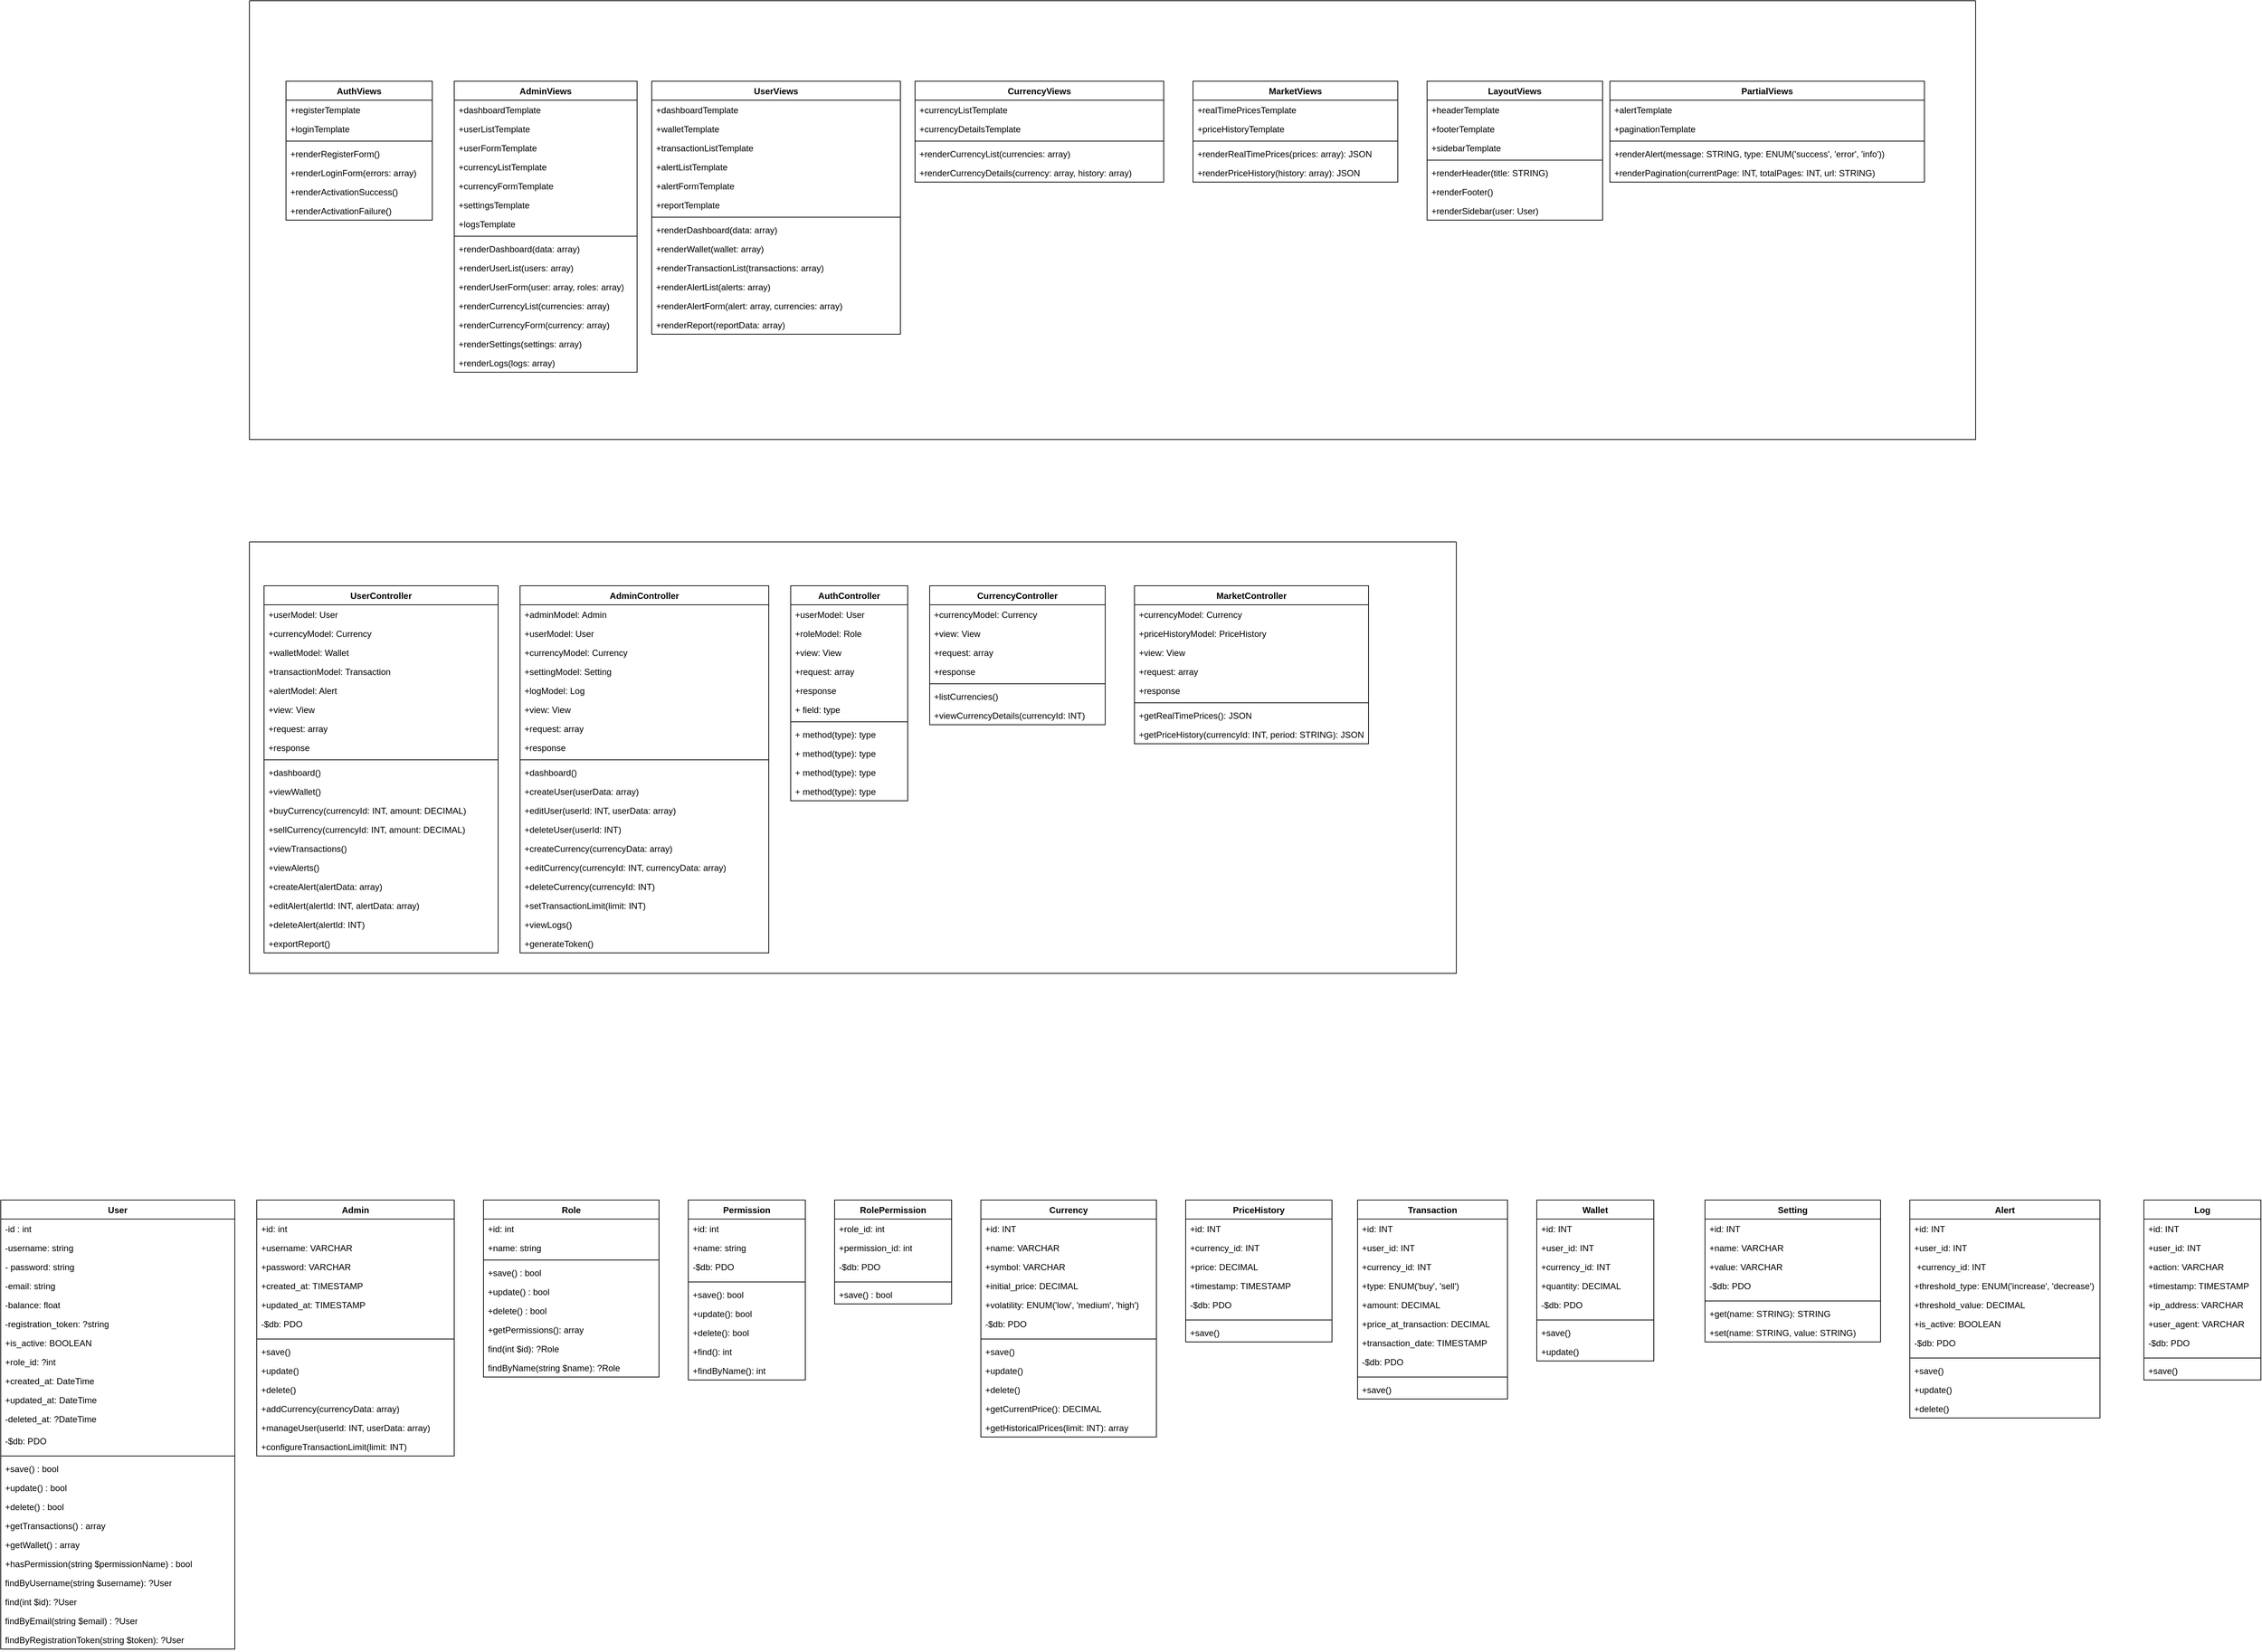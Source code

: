 <mxfile version="26.1.3">
  <diagram name="Page-1" id="RbA_m3dUzDj7-4vt5MBn">
    <mxGraphModel dx="2874" dy="2732" grid="1" gridSize="10" guides="1" tooltips="1" connect="1" arrows="1" fold="1" page="0" pageScale="1" pageWidth="850" pageHeight="1100" math="0" shadow="0">
      <root>
        <mxCell id="0" />
        <mxCell id="1" parent="0" />
        <mxCell id="ldIdCaDp-8LwIeoP92Ts-19" value="User" style="swimlane;fontStyle=1;align=center;verticalAlign=top;childLayout=stackLayout;horizontal=1;startSize=26;horizontalStack=0;resizeParent=1;resizeParentMax=0;resizeLast=0;collapsible=1;marginBottom=0;whiteSpace=wrap;html=1;" parent="1" vertex="1">
          <mxGeometry x="-630" y="240" width="320" height="614" as="geometry" />
        </mxCell>
        <mxCell id="ldIdCaDp-8LwIeoP92Ts-20" value="-id : int" style="text;strokeColor=none;fillColor=none;align=left;verticalAlign=top;spacingLeft=4;spacingRight=4;overflow=hidden;rotatable=0;points=[[0,0.5],[1,0.5]];portConstraint=eastwest;whiteSpace=wrap;html=1;" parent="ldIdCaDp-8LwIeoP92Ts-19" vertex="1">
          <mxGeometry y="26" width="320" height="26" as="geometry" />
        </mxCell>
        <mxCell id="ldIdCaDp-8LwIeoP92Ts-25" value="-username: string" style="text;strokeColor=none;fillColor=none;align=left;verticalAlign=top;spacingLeft=4;spacingRight=4;overflow=hidden;rotatable=0;points=[[0,0.5],[1,0.5]];portConstraint=eastwest;whiteSpace=wrap;html=1;" parent="ldIdCaDp-8LwIeoP92Ts-19" vertex="1">
          <mxGeometry y="52" width="320" height="26" as="geometry" />
        </mxCell>
        <mxCell id="ldIdCaDp-8LwIeoP92Ts-23" value="- password: string" style="text;strokeColor=none;fillColor=none;align=left;verticalAlign=top;spacingLeft=4;spacingRight=4;overflow=hidden;rotatable=0;points=[[0,0.5],[1,0.5]];portConstraint=eastwest;whiteSpace=wrap;html=1;" parent="ldIdCaDp-8LwIeoP92Ts-19" vertex="1">
          <mxGeometry y="78" width="320" height="26" as="geometry" />
        </mxCell>
        <mxCell id="ldIdCaDp-8LwIeoP92Ts-31" value="-email: string" style="text;strokeColor=none;fillColor=none;align=left;verticalAlign=top;spacingLeft=4;spacingRight=4;overflow=hidden;rotatable=0;points=[[0,0.5],[1,0.5]];portConstraint=eastwest;whiteSpace=wrap;html=1;" parent="ldIdCaDp-8LwIeoP92Ts-19" vertex="1">
          <mxGeometry y="104" width="320" height="26" as="geometry" />
        </mxCell>
        <mxCell id="ldIdCaDp-8LwIeoP92Ts-24" value="-balance: float" style="text;strokeColor=none;fillColor=none;align=left;verticalAlign=top;spacingLeft=4;spacingRight=4;overflow=hidden;rotatable=0;points=[[0,0.5],[1,0.5]];portConstraint=eastwest;whiteSpace=wrap;html=1;" parent="ldIdCaDp-8LwIeoP92Ts-19" vertex="1">
          <mxGeometry y="130" width="320" height="26" as="geometry" />
        </mxCell>
        <mxCell id="ldIdCaDp-8LwIeoP92Ts-30" value="-registration_token: ?string&amp;nbsp;" style="text;strokeColor=none;fillColor=none;align=left;verticalAlign=top;spacingLeft=4;spacingRight=4;overflow=hidden;rotatable=0;points=[[0,0.5],[1,0.5]];portConstraint=eastwest;whiteSpace=wrap;html=1;" parent="ldIdCaDp-8LwIeoP92Ts-19" vertex="1">
          <mxGeometry y="156" width="320" height="26" as="geometry" />
        </mxCell>
        <mxCell id="ldIdCaDp-8LwIeoP92Ts-28" value="+is_active: BOOLEAN" style="text;strokeColor=none;fillColor=none;align=left;verticalAlign=top;spacingLeft=4;spacingRight=4;overflow=hidden;rotatable=0;points=[[0,0.5],[1,0.5]];portConstraint=eastwest;whiteSpace=wrap;html=1;" parent="ldIdCaDp-8LwIeoP92Ts-19" vertex="1">
          <mxGeometry y="182" width="320" height="26" as="geometry" />
        </mxCell>
        <mxCell id="ldIdCaDp-8LwIeoP92Ts-29" value="+role_id: ?int" style="text;strokeColor=none;fillColor=none;align=left;verticalAlign=top;spacingLeft=4;spacingRight=4;overflow=hidden;rotatable=0;points=[[0,0.5],[1,0.5]];portConstraint=eastwest;whiteSpace=wrap;html=1;" parent="ldIdCaDp-8LwIeoP92Ts-19" vertex="1">
          <mxGeometry y="208" width="320" height="26" as="geometry" />
        </mxCell>
        <mxCell id="ldIdCaDp-8LwIeoP92Ts-26" value=" +created_at: DateTime" style="text;strokeColor=none;fillColor=none;align=left;verticalAlign=top;spacingLeft=4;spacingRight=4;overflow=hidden;rotatable=0;points=[[0,0.5],[1,0.5]];portConstraint=eastwest;whiteSpace=wrap;html=1;" parent="ldIdCaDp-8LwIeoP92Ts-19" vertex="1">
          <mxGeometry y="234" width="320" height="26" as="geometry" />
        </mxCell>
        <mxCell id="ldIdCaDp-8LwIeoP92Ts-27" value="+updated_at: DateTime" style="text;strokeColor=none;fillColor=none;align=left;verticalAlign=top;spacingLeft=4;spacingRight=4;overflow=hidden;rotatable=0;points=[[0,0.5],[1,0.5]];portConstraint=eastwest;whiteSpace=wrap;html=1;" parent="ldIdCaDp-8LwIeoP92Ts-19" vertex="1">
          <mxGeometry y="260" width="320" height="26" as="geometry" />
        </mxCell>
        <mxCell id="gm6D_AbLioa7qg0ShKNE-5" value="-deleted_at: ?DateTime" style="text;strokeColor=none;fillColor=none;align=left;verticalAlign=top;spacingLeft=4;spacingRight=4;overflow=hidden;rotatable=0;points=[[0,0.5],[1,0.5]];portConstraint=eastwest;whiteSpace=wrap;html=1;" parent="ldIdCaDp-8LwIeoP92Ts-19" vertex="1">
          <mxGeometry y="286" width="320" height="30" as="geometry" />
        </mxCell>
        <mxCell id="gm6D_AbLioa7qg0ShKNE-6" value="-$db: PDO" style="text;strokeColor=none;fillColor=none;align=left;verticalAlign=top;spacingLeft=4;spacingRight=4;overflow=hidden;rotatable=0;points=[[0,0.5],[1,0.5]];portConstraint=eastwest;whiteSpace=wrap;html=1;" parent="ldIdCaDp-8LwIeoP92Ts-19" vertex="1">
          <mxGeometry y="316" width="320" height="30" as="geometry" />
        </mxCell>
        <mxCell id="ldIdCaDp-8LwIeoP92Ts-21" value="" style="line;strokeWidth=1;fillColor=none;align=left;verticalAlign=middle;spacingTop=-1;spacingLeft=3;spacingRight=3;rotatable=0;labelPosition=right;points=[];portConstraint=eastwest;strokeColor=inherit;" parent="ldIdCaDp-8LwIeoP92Ts-19" vertex="1">
          <mxGeometry y="346" width="320" height="8" as="geometry" />
        </mxCell>
        <mxCell id="ldIdCaDp-8LwIeoP92Ts-22" value="   +save() : bool" style="text;strokeColor=none;fillColor=none;align=left;verticalAlign=top;spacingLeft=4;spacingRight=4;overflow=hidden;rotatable=0;points=[[0,0.5],[1,0.5]];portConstraint=eastwest;whiteSpace=wrap;html=1;" parent="ldIdCaDp-8LwIeoP92Ts-19" vertex="1">
          <mxGeometry y="354" width="320" height="26" as="geometry" />
        </mxCell>
        <mxCell id="ldIdCaDp-8LwIeoP92Ts-40" value="+update() : bool" style="text;strokeColor=none;fillColor=none;align=left;verticalAlign=top;spacingLeft=4;spacingRight=4;overflow=hidden;rotatable=0;points=[[0,0.5],[1,0.5]];portConstraint=eastwest;whiteSpace=wrap;html=1;" parent="ldIdCaDp-8LwIeoP92Ts-19" vertex="1">
          <mxGeometry y="380" width="320" height="26" as="geometry" />
        </mxCell>
        <mxCell id="ldIdCaDp-8LwIeoP92Ts-37" value="+delete() : bool" style="text;strokeColor=none;fillColor=none;align=left;verticalAlign=top;spacingLeft=4;spacingRight=4;overflow=hidden;rotatable=0;points=[[0,0.5],[1,0.5]];portConstraint=eastwest;whiteSpace=wrap;html=1;" parent="ldIdCaDp-8LwIeoP92Ts-19" vertex="1">
          <mxGeometry y="406" width="320" height="26" as="geometry" />
        </mxCell>
        <mxCell id="ldIdCaDp-8LwIeoP92Ts-39" value="+getTransactions() : array" style="text;strokeColor=none;fillColor=none;align=left;verticalAlign=top;spacingLeft=4;spacingRight=4;overflow=hidden;rotatable=0;points=[[0,0.5],[1,0.5]];portConstraint=eastwest;whiteSpace=wrap;html=1;" parent="ldIdCaDp-8LwIeoP92Ts-19" vertex="1">
          <mxGeometry y="432" width="320" height="26" as="geometry" />
        </mxCell>
        <mxCell id="ldIdCaDp-8LwIeoP92Ts-38" value="+getWallet() : array" style="text;strokeColor=none;fillColor=none;align=left;verticalAlign=top;spacingLeft=4;spacingRight=4;overflow=hidden;rotatable=0;points=[[0,0.5],[1,0.5]];portConstraint=eastwest;whiteSpace=wrap;html=1;" parent="ldIdCaDp-8LwIeoP92Ts-19" vertex="1">
          <mxGeometry y="458" width="320" height="26" as="geometry" />
        </mxCell>
        <mxCell id="ldIdCaDp-8LwIeoP92Ts-41" value=" +hasPermission(string $permissionName) : bool" style="text;strokeColor=none;fillColor=none;align=left;verticalAlign=top;spacingLeft=4;spacingRight=4;overflow=hidden;rotatable=0;points=[[0,0.5],[1,0.5]];portConstraint=eastwest;whiteSpace=wrap;html=1;" parent="ldIdCaDp-8LwIeoP92Ts-19" vertex="1">
          <mxGeometry y="484" width="320" height="26" as="geometry" />
        </mxCell>
        <mxCell id="gm6D_AbLioa7qg0ShKNE-2" value="findByUsername(string $username): ?User" style="text;strokeColor=none;fillColor=none;align=left;verticalAlign=top;spacingLeft=4;spacingRight=4;overflow=hidden;rotatable=0;points=[[0,0.5],[1,0.5]];portConstraint=eastwest;whiteSpace=wrap;html=1;" parent="ldIdCaDp-8LwIeoP92Ts-19" vertex="1">
          <mxGeometry y="510" width="320" height="26" as="geometry" />
        </mxCell>
        <mxCell id="gm6D_AbLioa7qg0ShKNE-1" value="find(int $id): ?User" style="text;strokeColor=none;fillColor=none;align=left;verticalAlign=top;spacingLeft=4;spacingRight=4;overflow=hidden;rotatable=0;points=[[0,0.5],[1,0.5]];portConstraint=eastwest;whiteSpace=wrap;html=1;" parent="ldIdCaDp-8LwIeoP92Ts-19" vertex="1">
          <mxGeometry y="536" width="320" height="26" as="geometry" />
        </mxCell>
        <mxCell id="gm6D_AbLioa7qg0ShKNE-3" value="findByEmail(string $email) : ?User" style="text;strokeColor=none;fillColor=none;align=left;verticalAlign=top;spacingLeft=4;spacingRight=4;overflow=hidden;rotatable=0;points=[[0,0.5],[1,0.5]];portConstraint=eastwest;whiteSpace=wrap;html=1;" parent="ldIdCaDp-8LwIeoP92Ts-19" vertex="1">
          <mxGeometry y="562" width="320" height="26" as="geometry" />
        </mxCell>
        <mxCell id="gm6D_AbLioa7qg0ShKNE-4" value="findByRegistrationToken(string $token): ?User" style="text;strokeColor=none;fillColor=none;align=left;verticalAlign=top;spacingLeft=4;spacingRight=4;overflow=hidden;rotatable=0;points=[[0,0.5],[1,0.5]];portConstraint=eastwest;whiteSpace=wrap;html=1;" parent="ldIdCaDp-8LwIeoP92Ts-19" vertex="1">
          <mxGeometry y="588" width="320" height="26" as="geometry" />
        </mxCell>
        <mxCell id="ldIdCaDp-8LwIeoP92Ts-32" value="Role" style="swimlane;fontStyle=1;align=center;verticalAlign=top;childLayout=stackLayout;horizontal=1;startSize=26;horizontalStack=0;resizeParent=1;resizeParentMax=0;resizeLast=0;collapsible=1;marginBottom=0;whiteSpace=wrap;html=1;" parent="1" vertex="1">
          <mxGeometry x="30" y="240" width="240" height="242" as="geometry" />
        </mxCell>
        <mxCell id="ldIdCaDp-8LwIeoP92Ts-33" value="+id: int" style="text;strokeColor=none;fillColor=none;align=left;verticalAlign=top;spacingLeft=4;spacingRight=4;overflow=hidden;rotatable=0;points=[[0,0.5],[1,0.5]];portConstraint=eastwest;whiteSpace=wrap;html=1;" parent="ldIdCaDp-8LwIeoP92Ts-32" vertex="1">
          <mxGeometry y="26" width="240" height="26" as="geometry" />
        </mxCell>
        <mxCell id="ldIdCaDp-8LwIeoP92Ts-317" value="+name: string" style="text;strokeColor=none;fillColor=none;align=left;verticalAlign=top;spacingLeft=4;spacingRight=4;overflow=hidden;rotatable=0;points=[[0,0.5],[1,0.5]];portConstraint=eastwest;whiteSpace=wrap;html=1;" parent="ldIdCaDp-8LwIeoP92Ts-32" vertex="1">
          <mxGeometry y="52" width="240" height="26" as="geometry" />
        </mxCell>
        <mxCell id="ldIdCaDp-8LwIeoP92Ts-34" value="" style="line;strokeWidth=1;fillColor=none;align=left;verticalAlign=middle;spacingTop=-1;spacingLeft=3;spacingRight=3;rotatable=0;labelPosition=right;points=[];portConstraint=eastwest;strokeColor=inherit;" parent="ldIdCaDp-8LwIeoP92Ts-32" vertex="1">
          <mxGeometry y="78" width="240" height="8" as="geometry" />
        </mxCell>
        <mxCell id="ldIdCaDp-8LwIeoP92Ts-35" value=" +save() : bool" style="text;strokeColor=none;fillColor=none;align=left;verticalAlign=top;spacingLeft=4;spacingRight=4;overflow=hidden;rotatable=0;points=[[0,0.5],[1,0.5]];portConstraint=eastwest;whiteSpace=wrap;html=1;" parent="ldIdCaDp-8LwIeoP92Ts-32" vertex="1">
          <mxGeometry y="86" width="240" height="26" as="geometry" />
        </mxCell>
        <mxCell id="ldIdCaDp-8LwIeoP92Ts-44" value="+update() : bool" style="text;strokeColor=none;fillColor=none;align=left;verticalAlign=top;spacingLeft=4;spacingRight=4;overflow=hidden;rotatable=0;points=[[0,0.5],[1,0.5]];portConstraint=eastwest;whiteSpace=wrap;html=1;" parent="ldIdCaDp-8LwIeoP92Ts-32" vertex="1">
          <mxGeometry y="112" width="240" height="26" as="geometry" />
        </mxCell>
        <mxCell id="ldIdCaDp-8LwIeoP92Ts-43" value="+delete() : bool" style="text;strokeColor=none;fillColor=none;align=left;verticalAlign=top;spacingLeft=4;spacingRight=4;overflow=hidden;rotatable=0;points=[[0,0.5],[1,0.5]];portConstraint=eastwest;whiteSpace=wrap;html=1;" parent="ldIdCaDp-8LwIeoP92Ts-32" vertex="1">
          <mxGeometry y="138" width="240" height="26" as="geometry" />
        </mxCell>
        <mxCell id="ldIdCaDp-8LwIeoP92Ts-42" value="+getPermissions(): array" style="text;strokeColor=none;fillColor=none;align=left;verticalAlign=top;spacingLeft=4;spacingRight=4;overflow=hidden;rotatable=0;points=[[0,0.5],[1,0.5]];portConstraint=eastwest;whiteSpace=wrap;html=1;" parent="ldIdCaDp-8LwIeoP92Ts-32" vertex="1">
          <mxGeometry y="164" width="240" height="26" as="geometry" />
        </mxCell>
        <mxCell id="gm6D_AbLioa7qg0ShKNE-7" value="find(int $id): ?Role&lt;span style=&quot;color: rgba(0, 0, 0, 0); font-family: monospace; font-size: 0px; text-wrap-mode: nowrap;&quot;&gt;%3CmxGraphModel%3E%3Croot%3E%3CmxCell%20id%3D%220%22%2F%3E%3CmxCell%20id%3D%221%22%20parent%3D%220%22%2F%3E%3CmxCell%20id%3D%222%22%20value%3D%22%2BgetPermissions()%3A%20array%22%20style%3D%22text%3BstrokeColor%3Dnone%3BfillColor%3Dnone%3Balign%3Dleft%3BverticalAlign%3Dtop%3BspacingLeft%3D4%3BspacingRight%3D4%3Boverflow%3Dhidden%3Brotatable%3D0%3Bpoints%3D%5B%5B0%2C0.5%5D%2C%5B1%2C0.5%5D%5D%3BportConstraint%3Deastwest%3BwhiteSpace%3Dwrap%3Bhtml%3D1%3B%22%20vertex%3D%221%22%20parent%3D%221%22%3E%3CmxGeometry%20x%3D%22120%22%20y%3D%22404%22%20width%3D%22240%22%20height%3D%2226%22%20as%3D%22geometry%22%2F%3E%3C%2FmxCell%3E%3C%2Froot%3E%3C%2FmxGraphModel%3E&lt;/span&gt;&amp;nbsp;" style="text;strokeColor=none;fillColor=none;align=left;verticalAlign=top;spacingLeft=4;spacingRight=4;overflow=hidden;rotatable=0;points=[[0,0.5],[1,0.5]];portConstraint=eastwest;whiteSpace=wrap;html=1;" parent="ldIdCaDp-8LwIeoP92Ts-32" vertex="1">
          <mxGeometry y="190" width="240" height="26" as="geometry" />
        </mxCell>
        <mxCell id="gm6D_AbLioa7qg0ShKNE-8" value="findByName(string $name): ?Role&lt;span style=&quot;color: rgba(0, 0, 0, 0); font-family: monospace; font-size: 0px; text-wrap-mode: nowrap;&quot;&gt;%3CmxGraphModel%3E%3Croot%3E%3CmxCell%20id%3D%220%22%2F%3E%3CmxCell%20id%3D%221%22%20parent%3D%220%22%2F%3E%3CmxCell%20id%3D%222%22%20value%3D%22%2BgetPermissions()%3A%20array%22%20style%3D%22text%3BstrokeColor%3Dnone%3BfillColor%3Dnone%3Balign%3Dleft%3BverticalAlign%3Dtop%3BspacingLeft%3D4%3BspacingRight%3D4%3Boverflow%3Dhidden%3Brotatable%3D0%3Bpoints%3D%5B%5B0%2C0.5%5D%2C%5B1%2C0.5%5D%5D%3BportConstraint%3Deastwest%3BwhiteSpace%3Dwrap%3Bhtml%3D1%3B%22%20vertex%3D%221%22%20parent%3D%221%22%3E%3CmxGeometry%20x%3D%22120%22%20y%3D%22404%22%20width%3D%22240%22%20height%3D%2226%22%20as%3D%22geometry%22%2F%3E%3C%2FmxCell%3E%3C%2Froot%3E%3C%2FmxGraphModel%3E&lt;/span&gt;&amp;nbsp;" style="text;strokeColor=none;fillColor=none;align=left;verticalAlign=top;spacingLeft=4;spacingRight=4;overflow=hidden;rotatable=0;points=[[0,0.5],[1,0.5]];portConstraint=eastwest;whiteSpace=wrap;html=1;" parent="ldIdCaDp-8LwIeoP92Ts-32" vertex="1">
          <mxGeometry y="216" width="240" height="26" as="geometry" />
        </mxCell>
        <mxCell id="ldIdCaDp-8LwIeoP92Ts-45" value="Permission" style="swimlane;fontStyle=1;align=center;verticalAlign=top;childLayout=stackLayout;horizontal=1;startSize=26;horizontalStack=0;resizeParent=1;resizeParentMax=0;resizeLast=0;collapsible=1;marginBottom=0;whiteSpace=wrap;html=1;" parent="1" vertex="1">
          <mxGeometry x="310" y="240" width="160" height="246" as="geometry" />
        </mxCell>
        <mxCell id="ldIdCaDp-8LwIeoP92Ts-46" value="+id: int" style="text;strokeColor=none;fillColor=none;align=left;verticalAlign=top;spacingLeft=4;spacingRight=4;overflow=hidden;rotatable=0;points=[[0,0.5],[1,0.5]];portConstraint=eastwest;whiteSpace=wrap;html=1;" parent="ldIdCaDp-8LwIeoP92Ts-45" vertex="1">
          <mxGeometry y="26" width="160" height="26" as="geometry" />
        </mxCell>
        <mxCell id="ldIdCaDp-8LwIeoP92Ts-52" value="+name: string" style="text;strokeColor=none;fillColor=none;align=left;verticalAlign=top;spacingLeft=4;spacingRight=4;overflow=hidden;rotatable=0;points=[[0,0.5],[1,0.5]];portConstraint=eastwest;whiteSpace=wrap;html=1;" parent="ldIdCaDp-8LwIeoP92Ts-45" vertex="1">
          <mxGeometry y="52" width="160" height="26" as="geometry" />
        </mxCell>
        <mxCell id="gm6D_AbLioa7qg0ShKNE-12" value="-$db: PDO" style="text;strokeColor=none;fillColor=none;align=left;verticalAlign=top;spacingLeft=4;spacingRight=4;overflow=hidden;rotatable=0;points=[[0,0.5],[1,0.5]];portConstraint=eastwest;whiteSpace=wrap;html=1;" parent="ldIdCaDp-8LwIeoP92Ts-45" vertex="1">
          <mxGeometry y="78" width="160" height="30" as="geometry" />
        </mxCell>
        <mxCell id="ldIdCaDp-8LwIeoP92Ts-47" value="" style="line;strokeWidth=1;fillColor=none;align=left;verticalAlign=middle;spacingTop=-1;spacingLeft=3;spacingRight=3;rotatable=0;labelPosition=right;points=[];portConstraint=eastwest;strokeColor=inherit;" parent="ldIdCaDp-8LwIeoP92Ts-45" vertex="1">
          <mxGeometry y="108" width="160" height="8" as="geometry" />
        </mxCell>
        <mxCell id="ldIdCaDp-8LwIeoP92Ts-48" value="+save(): bool" style="text;strokeColor=none;fillColor=none;align=left;verticalAlign=top;spacingLeft=4;spacingRight=4;overflow=hidden;rotatable=0;points=[[0,0.5],[1,0.5]];portConstraint=eastwest;whiteSpace=wrap;html=1;" parent="ldIdCaDp-8LwIeoP92Ts-45" vertex="1">
          <mxGeometry y="116" width="160" height="26" as="geometry" />
        </mxCell>
        <mxCell id="ldIdCaDp-8LwIeoP92Ts-49" value="+update(): bool" style="text;strokeColor=none;fillColor=none;align=left;verticalAlign=top;spacingLeft=4;spacingRight=4;overflow=hidden;rotatable=0;points=[[0,0.5],[1,0.5]];portConstraint=eastwest;whiteSpace=wrap;html=1;" parent="ldIdCaDp-8LwIeoP92Ts-45" vertex="1">
          <mxGeometry y="142" width="160" height="26" as="geometry" />
        </mxCell>
        <mxCell id="ldIdCaDp-8LwIeoP92Ts-50" value=" +delete(): bool" style="text;strokeColor=none;fillColor=none;align=left;verticalAlign=top;spacingLeft=4;spacingRight=4;overflow=hidden;rotatable=0;points=[[0,0.5],[1,0.5]];portConstraint=eastwest;whiteSpace=wrap;html=1;" parent="ldIdCaDp-8LwIeoP92Ts-45" vertex="1">
          <mxGeometry y="168" width="160" height="26" as="geometry" />
        </mxCell>
        <mxCell id="gm6D_AbLioa7qg0ShKNE-14" value="+find(): int" style="text;strokeColor=none;fillColor=none;align=left;verticalAlign=top;spacingLeft=4;spacingRight=4;overflow=hidden;rotatable=0;points=[[0,0.5],[1,0.5]];portConstraint=eastwest;whiteSpace=wrap;html=1;" parent="ldIdCaDp-8LwIeoP92Ts-45" vertex="1">
          <mxGeometry y="194" width="160" height="26" as="geometry" />
        </mxCell>
        <mxCell id="gm6D_AbLioa7qg0ShKNE-15" value="+findByName(): int" style="text;strokeColor=none;fillColor=none;align=left;verticalAlign=top;spacingLeft=4;spacingRight=4;overflow=hidden;rotatable=0;points=[[0,0.5],[1,0.5]];portConstraint=eastwest;whiteSpace=wrap;html=1;" parent="ldIdCaDp-8LwIeoP92Ts-45" vertex="1">
          <mxGeometry y="220" width="160" height="26" as="geometry" />
        </mxCell>
        <mxCell id="ldIdCaDp-8LwIeoP92Ts-53" value="Currency" style="swimlane;fontStyle=1;align=center;verticalAlign=top;childLayout=stackLayout;horizontal=1;startSize=26;horizontalStack=0;resizeParent=1;resizeParentMax=0;resizeLast=0;collapsible=1;marginBottom=0;whiteSpace=wrap;html=1;" parent="1" vertex="1">
          <mxGeometry x="710" y="240" width="240" height="324" as="geometry" />
        </mxCell>
        <mxCell id="ldIdCaDp-8LwIeoP92Ts-61" value="+id: INT" style="text;strokeColor=none;fillColor=none;align=left;verticalAlign=top;spacingLeft=4;spacingRight=4;overflow=hidden;rotatable=0;points=[[0,0.5],[1,0.5]];portConstraint=eastwest;whiteSpace=wrap;html=1;" parent="ldIdCaDp-8LwIeoP92Ts-53" vertex="1">
          <mxGeometry y="26" width="240" height="26" as="geometry" />
        </mxCell>
        <mxCell id="ldIdCaDp-8LwIeoP92Ts-54" value="+name: VARCHAR" style="text;strokeColor=none;fillColor=none;align=left;verticalAlign=top;spacingLeft=4;spacingRight=4;overflow=hidden;rotatable=0;points=[[0,0.5],[1,0.5]];portConstraint=eastwest;whiteSpace=wrap;html=1;" parent="ldIdCaDp-8LwIeoP92Ts-53" vertex="1">
          <mxGeometry y="52" width="240" height="26" as="geometry" />
        </mxCell>
        <mxCell id="ldIdCaDp-8LwIeoP92Ts-63" value="+symbol: VARCHAR" style="text;strokeColor=none;fillColor=none;align=left;verticalAlign=top;spacingLeft=4;spacingRight=4;overflow=hidden;rotatable=0;points=[[0,0.5],[1,0.5]];portConstraint=eastwest;whiteSpace=wrap;html=1;" parent="ldIdCaDp-8LwIeoP92Ts-53" vertex="1">
          <mxGeometry y="78" width="240" height="26" as="geometry" />
        </mxCell>
        <mxCell id="ldIdCaDp-8LwIeoP92Ts-60" value="+initial_price: DECIMAL" style="text;strokeColor=none;fillColor=none;align=left;verticalAlign=top;spacingLeft=4;spacingRight=4;overflow=hidden;rotatable=0;points=[[0,0.5],[1,0.5]];portConstraint=eastwest;whiteSpace=wrap;html=1;" parent="ldIdCaDp-8LwIeoP92Ts-53" vertex="1">
          <mxGeometry y="104" width="240" height="26" as="geometry" />
        </mxCell>
        <mxCell id="ldIdCaDp-8LwIeoP92Ts-62" value="+volatility: ENUM(&#39;low&#39;, &#39;medium&#39;, &#39;high&#39;)" style="text;strokeColor=none;fillColor=none;align=left;verticalAlign=top;spacingLeft=4;spacingRight=4;overflow=hidden;rotatable=0;points=[[0,0.5],[1,0.5]];portConstraint=eastwest;whiteSpace=wrap;html=1;" parent="ldIdCaDp-8LwIeoP92Ts-53" vertex="1">
          <mxGeometry y="130" width="240" height="26" as="geometry" />
        </mxCell>
        <mxCell id="gm6D_AbLioa7qg0ShKNE-9" value="-$db: PDO" style="text;strokeColor=none;fillColor=none;align=left;verticalAlign=top;spacingLeft=4;spacingRight=4;overflow=hidden;rotatable=0;points=[[0,0.5],[1,0.5]];portConstraint=eastwest;whiteSpace=wrap;html=1;" parent="ldIdCaDp-8LwIeoP92Ts-53" vertex="1">
          <mxGeometry y="156" width="240" height="30" as="geometry" />
        </mxCell>
        <mxCell id="ldIdCaDp-8LwIeoP92Ts-55" value="" style="line;strokeWidth=1;fillColor=none;align=left;verticalAlign=middle;spacingTop=-1;spacingLeft=3;spacingRight=3;rotatable=0;labelPosition=right;points=[];portConstraint=eastwest;strokeColor=inherit;" parent="ldIdCaDp-8LwIeoP92Ts-53" vertex="1">
          <mxGeometry y="186" width="240" height="8" as="geometry" />
        </mxCell>
        <mxCell id="ldIdCaDp-8LwIeoP92Ts-56" value="+save()" style="text;strokeColor=none;fillColor=none;align=left;verticalAlign=top;spacingLeft=4;spacingRight=4;overflow=hidden;rotatable=0;points=[[0,0.5],[1,0.5]];portConstraint=eastwest;whiteSpace=wrap;html=1;" parent="ldIdCaDp-8LwIeoP92Ts-53" vertex="1">
          <mxGeometry y="194" width="240" height="26" as="geometry" />
        </mxCell>
        <mxCell id="ldIdCaDp-8LwIeoP92Ts-57" value=" +update()" style="text;strokeColor=none;fillColor=none;align=left;verticalAlign=top;spacingLeft=4;spacingRight=4;overflow=hidden;rotatable=0;points=[[0,0.5],[1,0.5]];portConstraint=eastwest;whiteSpace=wrap;html=1;" parent="ldIdCaDp-8LwIeoP92Ts-53" vertex="1">
          <mxGeometry y="220" width="240" height="26" as="geometry" />
        </mxCell>
        <mxCell id="ldIdCaDp-8LwIeoP92Ts-58" value="  +delete()" style="text;strokeColor=none;fillColor=none;align=left;verticalAlign=top;spacingLeft=4;spacingRight=4;overflow=hidden;rotatable=0;points=[[0,0.5],[1,0.5]];portConstraint=eastwest;whiteSpace=wrap;html=1;" parent="ldIdCaDp-8LwIeoP92Ts-53" vertex="1">
          <mxGeometry y="246" width="240" height="26" as="geometry" />
        </mxCell>
        <mxCell id="ldIdCaDp-8LwIeoP92Ts-59" value=" +getCurrentPrice(): DECIMAL" style="text;strokeColor=none;fillColor=none;align=left;verticalAlign=top;spacingLeft=4;spacingRight=4;overflow=hidden;rotatable=0;points=[[0,0.5],[1,0.5]];portConstraint=eastwest;whiteSpace=wrap;html=1;" parent="ldIdCaDp-8LwIeoP92Ts-53" vertex="1">
          <mxGeometry y="272" width="240" height="26" as="geometry" />
        </mxCell>
        <mxCell id="ldIdCaDp-8LwIeoP92Ts-64" value="+getHistoricalPrices(limit: INT): array" style="text;strokeColor=none;fillColor=none;align=left;verticalAlign=top;spacingLeft=4;spacingRight=4;overflow=hidden;rotatable=0;points=[[0,0.5],[1,0.5]];portConstraint=eastwest;whiteSpace=wrap;html=1;" parent="ldIdCaDp-8LwIeoP92Ts-53" vertex="1">
          <mxGeometry y="298" width="240" height="26" as="geometry" />
        </mxCell>
        <mxCell id="ldIdCaDp-8LwIeoP92Ts-65" value="PriceHistory" style="swimlane;fontStyle=1;align=center;verticalAlign=top;childLayout=stackLayout;horizontal=1;startSize=26;horizontalStack=0;resizeParent=1;resizeParentMax=0;resizeLast=0;collapsible=1;marginBottom=0;whiteSpace=wrap;html=1;" parent="1" vertex="1">
          <mxGeometry x="990" y="240" width="200" height="194" as="geometry" />
        </mxCell>
        <mxCell id="ldIdCaDp-8LwIeoP92Ts-66" value="  +id: INT" style="text;strokeColor=none;fillColor=none;align=left;verticalAlign=top;spacingLeft=4;spacingRight=4;overflow=hidden;rotatable=0;points=[[0,0.5],[1,0.5]];portConstraint=eastwest;whiteSpace=wrap;html=1;" parent="ldIdCaDp-8LwIeoP92Ts-65" vertex="1">
          <mxGeometry y="26" width="200" height="26" as="geometry" />
        </mxCell>
        <mxCell id="ldIdCaDp-8LwIeoP92Ts-67" value=" +currency_id: INT" style="text;strokeColor=none;fillColor=none;align=left;verticalAlign=top;spacingLeft=4;spacingRight=4;overflow=hidden;rotatable=0;points=[[0,0.5],[1,0.5]];portConstraint=eastwest;whiteSpace=wrap;html=1;" parent="ldIdCaDp-8LwIeoP92Ts-65" vertex="1">
          <mxGeometry y="52" width="200" height="26" as="geometry" />
        </mxCell>
        <mxCell id="ldIdCaDp-8LwIeoP92Ts-72" value=" +price: DECIMAL" style="text;strokeColor=none;fillColor=none;align=left;verticalAlign=top;spacingLeft=4;spacingRight=4;overflow=hidden;rotatable=0;points=[[0,0.5],[1,0.5]];portConstraint=eastwest;whiteSpace=wrap;html=1;" parent="ldIdCaDp-8LwIeoP92Ts-65" vertex="1">
          <mxGeometry y="78" width="200" height="26" as="geometry" />
        </mxCell>
        <mxCell id="ldIdCaDp-8LwIeoP92Ts-73" value="+timestamp: TIMESTAMP" style="text;strokeColor=none;fillColor=none;align=left;verticalAlign=top;spacingLeft=4;spacingRight=4;overflow=hidden;rotatable=0;points=[[0,0.5],[1,0.5]];portConstraint=eastwest;whiteSpace=wrap;html=1;" parent="ldIdCaDp-8LwIeoP92Ts-65" vertex="1">
          <mxGeometry y="104" width="200" height="26" as="geometry" />
        </mxCell>
        <mxCell id="gm6D_AbLioa7qg0ShKNE-11" value="-$db: PDO" style="text;strokeColor=none;fillColor=none;align=left;verticalAlign=top;spacingLeft=4;spacingRight=4;overflow=hidden;rotatable=0;points=[[0,0.5],[1,0.5]];portConstraint=eastwest;whiteSpace=wrap;html=1;" parent="ldIdCaDp-8LwIeoP92Ts-65" vertex="1">
          <mxGeometry y="130" width="200" height="30" as="geometry" />
        </mxCell>
        <mxCell id="ldIdCaDp-8LwIeoP92Ts-68" value="" style="line;strokeWidth=1;fillColor=none;align=left;verticalAlign=middle;spacingTop=-1;spacingLeft=3;spacingRight=3;rotatable=0;labelPosition=right;points=[];portConstraint=eastwest;strokeColor=inherit;" parent="ldIdCaDp-8LwIeoP92Ts-65" vertex="1">
          <mxGeometry y="160" width="200" height="8" as="geometry" />
        </mxCell>
        <mxCell id="ldIdCaDp-8LwIeoP92Ts-71" value="+save()" style="text;strokeColor=none;fillColor=none;align=left;verticalAlign=top;spacingLeft=4;spacingRight=4;overflow=hidden;rotatable=0;points=[[0,0.5],[1,0.5]];portConstraint=eastwest;whiteSpace=wrap;html=1;" parent="ldIdCaDp-8LwIeoP92Ts-65" vertex="1">
          <mxGeometry y="168" width="200" height="26" as="geometry" />
        </mxCell>
        <mxCell id="ldIdCaDp-8LwIeoP92Ts-74" value="Transaction" style="swimlane;fontStyle=1;align=center;verticalAlign=top;childLayout=stackLayout;horizontal=1;startSize=26;horizontalStack=0;resizeParent=1;resizeParentMax=0;resizeLast=0;collapsible=1;marginBottom=0;whiteSpace=wrap;html=1;" parent="1" vertex="1">
          <mxGeometry x="1225" y="240" width="205" height="272" as="geometry" />
        </mxCell>
        <mxCell id="ldIdCaDp-8LwIeoP92Ts-75" value="   +id: INT" style="text;strokeColor=none;fillColor=none;align=left;verticalAlign=top;spacingLeft=4;spacingRight=4;overflow=hidden;rotatable=0;points=[[0,0.5],[1,0.5]];portConstraint=eastwest;whiteSpace=wrap;html=1;" parent="ldIdCaDp-8LwIeoP92Ts-74" vertex="1">
          <mxGeometry y="26" width="205" height="26" as="geometry" />
        </mxCell>
        <mxCell id="ldIdCaDp-8LwIeoP92Ts-76" value="+user_id: INT" style="text;strokeColor=none;fillColor=none;align=left;verticalAlign=top;spacingLeft=4;spacingRight=4;overflow=hidden;rotatable=0;points=[[0,0.5],[1,0.5]];portConstraint=eastwest;whiteSpace=wrap;html=1;" parent="ldIdCaDp-8LwIeoP92Ts-74" vertex="1">
          <mxGeometry y="52" width="205" height="26" as="geometry" />
        </mxCell>
        <mxCell id="ldIdCaDp-8LwIeoP92Ts-77" value="+currency_id: INT" style="text;strokeColor=none;fillColor=none;align=left;verticalAlign=top;spacingLeft=4;spacingRight=4;overflow=hidden;rotatable=0;points=[[0,0.5],[1,0.5]];portConstraint=eastwest;whiteSpace=wrap;html=1;" parent="ldIdCaDp-8LwIeoP92Ts-74" vertex="1">
          <mxGeometry y="78" width="205" height="26" as="geometry" />
        </mxCell>
        <mxCell id="ldIdCaDp-8LwIeoP92Ts-78" value=" +type: ENUM(&#39;buy&#39;, &#39;sell&#39;)" style="text;strokeColor=none;fillColor=none;align=left;verticalAlign=top;spacingLeft=4;spacingRight=4;overflow=hidden;rotatable=0;points=[[0,0.5],[1,0.5]];portConstraint=eastwest;whiteSpace=wrap;html=1;" parent="ldIdCaDp-8LwIeoP92Ts-74" vertex="1">
          <mxGeometry y="104" width="205" height="26" as="geometry" />
        </mxCell>
        <mxCell id="ldIdCaDp-8LwIeoP92Ts-82" value="  +amount: DECIMAL" style="text;strokeColor=none;fillColor=none;align=left;verticalAlign=top;spacingLeft=4;spacingRight=4;overflow=hidden;rotatable=0;points=[[0,0.5],[1,0.5]];portConstraint=eastwest;whiteSpace=wrap;html=1;" parent="ldIdCaDp-8LwIeoP92Ts-74" vertex="1">
          <mxGeometry y="130" width="205" height="26" as="geometry" />
        </mxCell>
        <mxCell id="ldIdCaDp-8LwIeoP92Ts-83" value=" +price_at_transaction: DECIMAL" style="text;strokeColor=none;fillColor=none;align=left;verticalAlign=top;spacingLeft=4;spacingRight=4;overflow=hidden;rotatable=0;points=[[0,0.5],[1,0.5]];portConstraint=eastwest;whiteSpace=wrap;html=1;" parent="ldIdCaDp-8LwIeoP92Ts-74" vertex="1">
          <mxGeometry y="156" width="205" height="26" as="geometry" />
        </mxCell>
        <mxCell id="ldIdCaDp-8LwIeoP92Ts-81" value="+transaction_date: TIMESTAMP" style="text;strokeColor=none;fillColor=none;align=left;verticalAlign=top;spacingLeft=4;spacingRight=4;overflow=hidden;rotatable=0;points=[[0,0.5],[1,0.5]];portConstraint=eastwest;whiteSpace=wrap;html=1;" parent="ldIdCaDp-8LwIeoP92Ts-74" vertex="1">
          <mxGeometry y="182" width="205" height="26" as="geometry" />
        </mxCell>
        <mxCell id="gm6D_AbLioa7qg0ShKNE-10" value="-$db: PDO" style="text;strokeColor=none;fillColor=none;align=left;verticalAlign=top;spacingLeft=4;spacingRight=4;overflow=hidden;rotatable=0;points=[[0,0.5],[1,0.5]];portConstraint=eastwest;whiteSpace=wrap;html=1;" parent="ldIdCaDp-8LwIeoP92Ts-74" vertex="1">
          <mxGeometry y="208" width="205" height="30" as="geometry" />
        </mxCell>
        <mxCell id="ldIdCaDp-8LwIeoP92Ts-79" value="" style="line;strokeWidth=1;fillColor=none;align=left;verticalAlign=middle;spacingTop=-1;spacingLeft=3;spacingRight=3;rotatable=0;labelPosition=right;points=[];portConstraint=eastwest;strokeColor=inherit;" parent="ldIdCaDp-8LwIeoP92Ts-74" vertex="1">
          <mxGeometry y="238" width="205" height="8" as="geometry" />
        </mxCell>
        <mxCell id="ldIdCaDp-8LwIeoP92Ts-80" value=" +save()" style="text;strokeColor=none;fillColor=none;align=left;verticalAlign=top;spacingLeft=4;spacingRight=4;overflow=hidden;rotatable=0;points=[[0,0.5],[1,0.5]];portConstraint=eastwest;whiteSpace=wrap;html=1;" parent="ldIdCaDp-8LwIeoP92Ts-74" vertex="1">
          <mxGeometry y="246" width="205" height="26" as="geometry" />
        </mxCell>
        <mxCell id="ldIdCaDp-8LwIeoP92Ts-84" value="Wallet" style="swimlane;fontStyle=1;align=center;verticalAlign=top;childLayout=stackLayout;horizontal=1;startSize=26;horizontalStack=0;resizeParent=1;resizeParentMax=0;resizeLast=0;collapsible=1;marginBottom=0;whiteSpace=wrap;html=1;" parent="1" vertex="1">
          <mxGeometry x="1470" y="240" width="160" height="220" as="geometry" />
        </mxCell>
        <mxCell id="ldIdCaDp-8LwIeoP92Ts-85" value="+id: INT" style="text;strokeColor=none;fillColor=none;align=left;verticalAlign=top;spacingLeft=4;spacingRight=4;overflow=hidden;rotatable=0;points=[[0,0.5],[1,0.5]];portConstraint=eastwest;whiteSpace=wrap;html=1;" parent="ldIdCaDp-8LwIeoP92Ts-84" vertex="1">
          <mxGeometry y="26" width="160" height="26" as="geometry" />
        </mxCell>
        <mxCell id="ldIdCaDp-8LwIeoP92Ts-86" value="  +user_id: INT" style="text;strokeColor=none;fillColor=none;align=left;verticalAlign=top;spacingLeft=4;spacingRight=4;overflow=hidden;rotatable=0;points=[[0,0.5],[1,0.5]];portConstraint=eastwest;whiteSpace=wrap;html=1;" parent="ldIdCaDp-8LwIeoP92Ts-84" vertex="1">
          <mxGeometry y="52" width="160" height="26" as="geometry" />
        </mxCell>
        <mxCell id="ldIdCaDp-8LwIeoP92Ts-87" value="   +currency_id: INT" style="text;strokeColor=none;fillColor=none;align=left;verticalAlign=top;spacingLeft=4;spacingRight=4;overflow=hidden;rotatable=0;points=[[0,0.5],[1,0.5]];portConstraint=eastwest;whiteSpace=wrap;html=1;" parent="ldIdCaDp-8LwIeoP92Ts-84" vertex="1">
          <mxGeometry y="78" width="160" height="26" as="geometry" />
        </mxCell>
        <mxCell id="ldIdCaDp-8LwIeoP92Ts-88" value="      +quantity: DECIMAL" style="text;strokeColor=none;fillColor=none;align=left;verticalAlign=top;spacingLeft=4;spacingRight=4;overflow=hidden;rotatable=0;points=[[0,0.5],[1,0.5]];portConstraint=eastwest;whiteSpace=wrap;html=1;" parent="ldIdCaDp-8LwIeoP92Ts-84" vertex="1">
          <mxGeometry y="104" width="160" height="26" as="geometry" />
        </mxCell>
        <mxCell id="gm6D_AbLioa7qg0ShKNE-16" value="-$db: PDO" style="text;strokeColor=none;fillColor=none;align=left;verticalAlign=top;spacingLeft=4;spacingRight=4;overflow=hidden;rotatable=0;points=[[0,0.5],[1,0.5]];portConstraint=eastwest;whiteSpace=wrap;html=1;" parent="ldIdCaDp-8LwIeoP92Ts-84" vertex="1">
          <mxGeometry y="130" width="160" height="30" as="geometry" />
        </mxCell>
        <mxCell id="ldIdCaDp-8LwIeoP92Ts-89" value="" style="line;strokeWidth=1;fillColor=none;align=left;verticalAlign=middle;spacingTop=-1;spacingLeft=3;spacingRight=3;rotatable=0;labelPosition=right;points=[];portConstraint=eastwest;strokeColor=inherit;" parent="ldIdCaDp-8LwIeoP92Ts-84" vertex="1">
          <mxGeometry y="160" width="160" height="8" as="geometry" />
        </mxCell>
        <mxCell id="ldIdCaDp-8LwIeoP92Ts-90" value="     +save()" style="text;strokeColor=none;fillColor=none;align=left;verticalAlign=top;spacingLeft=4;spacingRight=4;overflow=hidden;rotatable=0;points=[[0,0.5],[1,0.5]];portConstraint=eastwest;whiteSpace=wrap;html=1;" parent="ldIdCaDp-8LwIeoP92Ts-84" vertex="1">
          <mxGeometry y="168" width="160" height="26" as="geometry" />
        </mxCell>
        <mxCell id="ldIdCaDp-8LwIeoP92Ts-91" value="     +update()" style="text;strokeColor=none;fillColor=none;align=left;verticalAlign=top;spacingLeft=4;spacingRight=4;overflow=hidden;rotatable=0;points=[[0,0.5],[1,0.5]];portConstraint=eastwest;whiteSpace=wrap;html=1;" parent="ldIdCaDp-8LwIeoP92Ts-84" vertex="1">
          <mxGeometry y="194" width="160" height="26" as="geometry" />
        </mxCell>
        <mxCell id="ldIdCaDp-8LwIeoP92Ts-100" value="Admin" style="swimlane;fontStyle=1;align=center;verticalAlign=top;childLayout=stackLayout;horizontal=1;startSize=26;horizontalStack=0;resizeParent=1;resizeParentMax=0;resizeLast=0;collapsible=1;marginBottom=0;whiteSpace=wrap;html=1;" parent="1" vertex="1">
          <mxGeometry x="-280" y="240" width="270" height="350" as="geometry" />
        </mxCell>
        <mxCell id="ldIdCaDp-8LwIeoP92Ts-101" value=" +id: int" style="text;strokeColor=none;fillColor=none;align=left;verticalAlign=top;spacingLeft=4;spacingRight=4;overflow=hidden;rotatable=0;points=[[0,0.5],[1,0.5]];portConstraint=eastwest;whiteSpace=wrap;html=1;" parent="ldIdCaDp-8LwIeoP92Ts-100" vertex="1">
          <mxGeometry y="26" width="270" height="26" as="geometry" />
        </mxCell>
        <mxCell id="ldIdCaDp-8LwIeoP92Ts-102" value=" +username: VARCHAR" style="text;strokeColor=none;fillColor=none;align=left;verticalAlign=top;spacingLeft=4;spacingRight=4;overflow=hidden;rotatable=0;points=[[0,0.5],[1,0.5]];portConstraint=eastwest;whiteSpace=wrap;html=1;" parent="ldIdCaDp-8LwIeoP92Ts-100" vertex="1">
          <mxGeometry y="52" width="270" height="26" as="geometry" />
        </mxCell>
        <mxCell id="ldIdCaDp-8LwIeoP92Ts-103" value="+password: VARCHAR" style="text;strokeColor=none;fillColor=none;align=left;verticalAlign=top;spacingLeft=4;spacingRight=4;overflow=hidden;rotatable=0;points=[[0,0.5],[1,0.5]];portConstraint=eastwest;whiteSpace=wrap;html=1;" parent="ldIdCaDp-8LwIeoP92Ts-100" vertex="1">
          <mxGeometry y="78" width="270" height="26" as="geometry" />
        </mxCell>
        <mxCell id="ldIdCaDp-8LwIeoP92Ts-104" value=" +created_at: TIMESTAMP" style="text;strokeColor=none;fillColor=none;align=left;verticalAlign=top;spacingLeft=4;spacingRight=4;overflow=hidden;rotatable=0;points=[[0,0.5],[1,0.5]];portConstraint=eastwest;whiteSpace=wrap;html=1;" parent="ldIdCaDp-8LwIeoP92Ts-100" vertex="1">
          <mxGeometry y="104" width="270" height="26" as="geometry" />
        </mxCell>
        <mxCell id="ldIdCaDp-8LwIeoP92Ts-105" value=" +updated_at: TIMESTAMP" style="text;strokeColor=none;fillColor=none;align=left;verticalAlign=top;spacingLeft=4;spacingRight=4;overflow=hidden;rotatable=0;points=[[0,0.5],[1,0.5]];portConstraint=eastwest;whiteSpace=wrap;html=1;" parent="ldIdCaDp-8LwIeoP92Ts-100" vertex="1">
          <mxGeometry y="130" width="270" height="26" as="geometry" />
        </mxCell>
        <mxCell id="gm6D_AbLioa7qg0ShKNE-13" value="-$db: PDO" style="text;strokeColor=none;fillColor=none;align=left;verticalAlign=top;spacingLeft=4;spacingRight=4;overflow=hidden;rotatable=0;points=[[0,0.5],[1,0.5]];portConstraint=eastwest;whiteSpace=wrap;html=1;" parent="ldIdCaDp-8LwIeoP92Ts-100" vertex="1">
          <mxGeometry y="156" width="270" height="30" as="geometry" />
        </mxCell>
        <mxCell id="ldIdCaDp-8LwIeoP92Ts-106" value="" style="line;strokeWidth=1;fillColor=none;align=left;verticalAlign=middle;spacingTop=-1;spacingLeft=3;spacingRight=3;rotatable=0;labelPosition=right;points=[];portConstraint=eastwest;strokeColor=inherit;" parent="ldIdCaDp-8LwIeoP92Ts-100" vertex="1">
          <mxGeometry y="186" width="270" height="8" as="geometry" />
        </mxCell>
        <mxCell id="ldIdCaDp-8LwIeoP92Ts-107" value="+save()" style="text;strokeColor=none;fillColor=none;align=left;verticalAlign=top;spacingLeft=4;spacingRight=4;overflow=hidden;rotatable=0;points=[[0,0.5],[1,0.5]];portConstraint=eastwest;whiteSpace=wrap;html=1;" parent="ldIdCaDp-8LwIeoP92Ts-100" vertex="1">
          <mxGeometry y="194" width="270" height="26" as="geometry" />
        </mxCell>
        <mxCell id="ldIdCaDp-8LwIeoP92Ts-108" value="   +update()" style="text;strokeColor=none;fillColor=none;align=left;verticalAlign=top;spacingLeft=4;spacingRight=4;overflow=hidden;rotatable=0;points=[[0,0.5],[1,0.5]];portConstraint=eastwest;whiteSpace=wrap;html=1;" parent="ldIdCaDp-8LwIeoP92Ts-100" vertex="1">
          <mxGeometry y="220" width="270" height="26" as="geometry" />
        </mxCell>
        <mxCell id="ldIdCaDp-8LwIeoP92Ts-109" value="    +delete()" style="text;strokeColor=none;fillColor=none;align=left;verticalAlign=top;spacingLeft=4;spacingRight=4;overflow=hidden;rotatable=0;points=[[0,0.5],[1,0.5]];portConstraint=eastwest;whiteSpace=wrap;html=1;" parent="ldIdCaDp-8LwIeoP92Ts-100" vertex="1">
          <mxGeometry y="246" width="270" height="26" as="geometry" />
        </mxCell>
        <mxCell id="ldIdCaDp-8LwIeoP92Ts-110" value=" +addCurrency(currencyData: array)" style="text;strokeColor=none;fillColor=none;align=left;verticalAlign=top;spacingLeft=4;spacingRight=4;overflow=hidden;rotatable=0;points=[[0,0.5],[1,0.5]];portConstraint=eastwest;whiteSpace=wrap;html=1;" parent="ldIdCaDp-8LwIeoP92Ts-100" vertex="1">
          <mxGeometry y="272" width="270" height="26" as="geometry" />
        </mxCell>
        <mxCell id="ldIdCaDp-8LwIeoP92Ts-111" value="+manageUser(userId: INT, userData: array)" style="text;strokeColor=none;fillColor=none;align=left;verticalAlign=top;spacingLeft=4;spacingRight=4;overflow=hidden;rotatable=0;points=[[0,0.5],[1,0.5]];portConstraint=eastwest;whiteSpace=wrap;html=1;" parent="ldIdCaDp-8LwIeoP92Ts-100" vertex="1">
          <mxGeometry y="298" width="270" height="26" as="geometry" />
        </mxCell>
        <mxCell id="ldIdCaDp-8LwIeoP92Ts-112" value="+configureTransactionLimit(limit: INT)" style="text;strokeColor=none;fillColor=none;align=left;verticalAlign=top;spacingLeft=4;spacingRight=4;overflow=hidden;rotatable=0;points=[[0,0.5],[1,0.5]];portConstraint=eastwest;whiteSpace=wrap;html=1;" parent="ldIdCaDp-8LwIeoP92Ts-100" vertex="1">
          <mxGeometry y="324" width="270" height="26" as="geometry" />
        </mxCell>
        <mxCell id="ldIdCaDp-8LwIeoP92Ts-126" value="Alert" style="swimlane;fontStyle=1;align=center;verticalAlign=top;childLayout=stackLayout;horizontal=1;startSize=26;horizontalStack=0;resizeParent=1;resizeParentMax=0;resizeLast=0;collapsible=1;marginBottom=0;whiteSpace=wrap;html=1;" parent="1" vertex="1">
          <mxGeometry x="1980" y="240" width="260" height="298" as="geometry" />
        </mxCell>
        <mxCell id="ldIdCaDp-8LwIeoP92Ts-127" value=" +id: INT" style="text;strokeColor=none;fillColor=none;align=left;verticalAlign=top;spacingLeft=4;spacingRight=4;overflow=hidden;rotatable=0;points=[[0,0.5],[1,0.5]];portConstraint=eastwest;whiteSpace=wrap;html=1;" parent="ldIdCaDp-8LwIeoP92Ts-126" vertex="1">
          <mxGeometry y="26" width="260" height="26" as="geometry" />
        </mxCell>
        <mxCell id="ldIdCaDp-8LwIeoP92Ts-128" value=" +user_id: INT" style="text;strokeColor=none;fillColor=none;align=left;verticalAlign=top;spacingLeft=4;spacingRight=4;overflow=hidden;rotatable=0;points=[[0,0.5],[1,0.5]];portConstraint=eastwest;whiteSpace=wrap;html=1;" parent="ldIdCaDp-8LwIeoP92Ts-126" vertex="1">
          <mxGeometry y="52" width="260" height="26" as="geometry" />
        </mxCell>
        <mxCell id="ldIdCaDp-8LwIeoP92Ts-134" value="&amp;nbsp;+currency_id: INT" style="text;strokeColor=none;fillColor=none;align=left;verticalAlign=top;spacingLeft=4;spacingRight=4;overflow=hidden;rotatable=0;points=[[0,0.5],[1,0.5]];portConstraint=eastwest;whiteSpace=wrap;html=1;" parent="ldIdCaDp-8LwIeoP92Ts-126" vertex="1">
          <mxGeometry y="78" width="260" height="26" as="geometry" />
        </mxCell>
        <mxCell id="ldIdCaDp-8LwIeoP92Ts-129" value="+threshold_type: ENUM(&#39;increase&#39;, &#39;decrease&#39;)" style="text;strokeColor=none;fillColor=none;align=left;verticalAlign=top;spacingLeft=4;spacingRight=4;overflow=hidden;rotatable=0;points=[[0,0.5],[1,0.5]];portConstraint=eastwest;whiteSpace=wrap;html=1;" parent="ldIdCaDp-8LwIeoP92Ts-126" vertex="1">
          <mxGeometry y="104" width="260" height="26" as="geometry" />
        </mxCell>
        <mxCell id="ldIdCaDp-8LwIeoP92Ts-135" value=" +threshold_value: DECIMAL" style="text;strokeColor=none;fillColor=none;align=left;verticalAlign=top;spacingLeft=4;spacingRight=4;overflow=hidden;rotatable=0;points=[[0,0.5],[1,0.5]];portConstraint=eastwest;whiteSpace=wrap;html=1;" parent="ldIdCaDp-8LwIeoP92Ts-126" vertex="1">
          <mxGeometry y="130" width="260" height="26" as="geometry" />
        </mxCell>
        <mxCell id="ldIdCaDp-8LwIeoP92Ts-130" value=" +is_active: BOOLEAN" style="text;strokeColor=none;fillColor=none;align=left;verticalAlign=top;spacingLeft=4;spacingRight=4;overflow=hidden;rotatable=0;points=[[0,0.5],[1,0.5]];portConstraint=eastwest;whiteSpace=wrap;html=1;" parent="ldIdCaDp-8LwIeoP92Ts-126" vertex="1">
          <mxGeometry y="156" width="260" height="26" as="geometry" />
        </mxCell>
        <mxCell id="gm6D_AbLioa7qg0ShKNE-18" value="-$db: PDO" style="text;strokeColor=none;fillColor=none;align=left;verticalAlign=top;spacingLeft=4;spacingRight=4;overflow=hidden;rotatable=0;points=[[0,0.5],[1,0.5]];portConstraint=eastwest;whiteSpace=wrap;html=1;" parent="ldIdCaDp-8LwIeoP92Ts-126" vertex="1">
          <mxGeometry y="182" width="260" height="30" as="geometry" />
        </mxCell>
        <mxCell id="ldIdCaDp-8LwIeoP92Ts-131" value="" style="line;strokeWidth=1;fillColor=none;align=left;verticalAlign=middle;spacingTop=-1;spacingLeft=3;spacingRight=3;rotatable=0;labelPosition=right;points=[];portConstraint=eastwest;strokeColor=inherit;" parent="ldIdCaDp-8LwIeoP92Ts-126" vertex="1">
          <mxGeometry y="212" width="260" height="8" as="geometry" />
        </mxCell>
        <mxCell id="ldIdCaDp-8LwIeoP92Ts-132" value=" +save()" style="text;strokeColor=none;fillColor=none;align=left;verticalAlign=top;spacingLeft=4;spacingRight=4;overflow=hidden;rotatable=0;points=[[0,0.5],[1,0.5]];portConstraint=eastwest;whiteSpace=wrap;html=1;" parent="ldIdCaDp-8LwIeoP92Ts-126" vertex="1">
          <mxGeometry y="220" width="260" height="26" as="geometry" />
        </mxCell>
        <mxCell id="ldIdCaDp-8LwIeoP92Ts-136" value="+update()" style="text;strokeColor=none;fillColor=none;align=left;verticalAlign=top;spacingLeft=4;spacingRight=4;overflow=hidden;rotatable=0;points=[[0,0.5],[1,0.5]];portConstraint=eastwest;whiteSpace=wrap;html=1;" parent="ldIdCaDp-8LwIeoP92Ts-126" vertex="1">
          <mxGeometry y="246" width="260" height="26" as="geometry" />
        </mxCell>
        <mxCell id="ldIdCaDp-8LwIeoP92Ts-133" value="+delete()" style="text;strokeColor=none;fillColor=none;align=left;verticalAlign=top;spacingLeft=4;spacingRight=4;overflow=hidden;rotatable=0;points=[[0,0.5],[1,0.5]];portConstraint=eastwest;whiteSpace=wrap;html=1;" parent="ldIdCaDp-8LwIeoP92Ts-126" vertex="1">
          <mxGeometry y="272" width="260" height="26" as="geometry" />
        </mxCell>
        <mxCell id="ldIdCaDp-8LwIeoP92Ts-137" value="Log" style="swimlane;fontStyle=1;align=center;verticalAlign=top;childLayout=stackLayout;horizontal=1;startSize=26;horizontalStack=0;resizeParent=1;resizeParentMax=0;resizeLast=0;collapsible=1;marginBottom=0;whiteSpace=wrap;html=1;" parent="1" vertex="1">
          <mxGeometry x="2300" y="240" width="160" height="246" as="geometry" />
        </mxCell>
        <mxCell id="ldIdCaDp-8LwIeoP92Ts-138" value=" +id: INT" style="text;strokeColor=none;fillColor=none;align=left;verticalAlign=top;spacingLeft=4;spacingRight=4;overflow=hidden;rotatable=0;points=[[0,0.5],[1,0.5]];portConstraint=eastwest;whiteSpace=wrap;html=1;" parent="ldIdCaDp-8LwIeoP92Ts-137" vertex="1">
          <mxGeometry y="26" width="160" height="26" as="geometry" />
        </mxCell>
        <mxCell id="ldIdCaDp-8LwIeoP92Ts-139" value="+user_id: INT" style="text;strokeColor=none;fillColor=none;align=left;verticalAlign=top;spacingLeft=4;spacingRight=4;overflow=hidden;rotatable=0;points=[[0,0.5],[1,0.5]];portConstraint=eastwest;whiteSpace=wrap;html=1;" parent="ldIdCaDp-8LwIeoP92Ts-137" vertex="1">
          <mxGeometry y="52" width="160" height="26" as="geometry" />
        </mxCell>
        <mxCell id="ldIdCaDp-8LwIeoP92Ts-140" value="+action: VARCHAR" style="text;strokeColor=none;fillColor=none;align=left;verticalAlign=top;spacingLeft=4;spacingRight=4;overflow=hidden;rotatable=0;points=[[0,0.5],[1,0.5]];portConstraint=eastwest;whiteSpace=wrap;html=1;" parent="ldIdCaDp-8LwIeoP92Ts-137" vertex="1">
          <mxGeometry y="78" width="160" height="26" as="geometry" />
        </mxCell>
        <mxCell id="ldIdCaDp-8LwIeoP92Ts-141" value="+timestamp: TIMESTAMP" style="text;strokeColor=none;fillColor=none;align=left;verticalAlign=top;spacingLeft=4;spacingRight=4;overflow=hidden;rotatable=0;points=[[0,0.5],[1,0.5]];portConstraint=eastwest;whiteSpace=wrap;html=1;" parent="ldIdCaDp-8LwIeoP92Ts-137" vertex="1">
          <mxGeometry y="104" width="160" height="26" as="geometry" />
        </mxCell>
        <mxCell id="ldIdCaDp-8LwIeoP92Ts-146" value="+ip_address: VARCHAR" style="text;strokeColor=none;fillColor=none;align=left;verticalAlign=top;spacingLeft=4;spacingRight=4;overflow=hidden;rotatable=0;points=[[0,0.5],[1,0.5]];portConstraint=eastwest;whiteSpace=wrap;html=1;" parent="ldIdCaDp-8LwIeoP92Ts-137" vertex="1">
          <mxGeometry y="130" width="160" height="26" as="geometry" />
        </mxCell>
        <mxCell id="ldIdCaDp-8LwIeoP92Ts-145" value="+user_agent: VARCHAR" style="text;strokeColor=none;fillColor=none;align=left;verticalAlign=top;spacingLeft=4;spacingRight=4;overflow=hidden;rotatable=0;points=[[0,0.5],[1,0.5]];portConstraint=eastwest;whiteSpace=wrap;html=1;" parent="ldIdCaDp-8LwIeoP92Ts-137" vertex="1">
          <mxGeometry y="156" width="160" height="26" as="geometry" />
        </mxCell>
        <mxCell id="gm6D_AbLioa7qg0ShKNE-19" value="-$db: PDO" style="text;strokeColor=none;fillColor=none;align=left;verticalAlign=top;spacingLeft=4;spacingRight=4;overflow=hidden;rotatable=0;points=[[0,0.5],[1,0.5]];portConstraint=eastwest;whiteSpace=wrap;html=1;" parent="ldIdCaDp-8LwIeoP92Ts-137" vertex="1">
          <mxGeometry y="182" width="160" height="30" as="geometry" />
        </mxCell>
        <mxCell id="ldIdCaDp-8LwIeoP92Ts-142" value="" style="line;strokeWidth=1;fillColor=none;align=left;verticalAlign=middle;spacingTop=-1;spacingLeft=3;spacingRight=3;rotatable=0;labelPosition=right;points=[];portConstraint=eastwest;strokeColor=inherit;" parent="ldIdCaDp-8LwIeoP92Ts-137" vertex="1">
          <mxGeometry y="212" width="160" height="8" as="geometry" />
        </mxCell>
        <mxCell id="ldIdCaDp-8LwIeoP92Ts-143" value="+save()" style="text;strokeColor=none;fillColor=none;align=left;verticalAlign=top;spacingLeft=4;spacingRight=4;overflow=hidden;rotatable=0;points=[[0,0.5],[1,0.5]];portConstraint=eastwest;whiteSpace=wrap;html=1;" parent="ldIdCaDp-8LwIeoP92Ts-137" vertex="1">
          <mxGeometry y="220" width="160" height="26" as="geometry" />
        </mxCell>
        <mxCell id="ldIdCaDp-8LwIeoP92Ts-147" value="RolePermission" style="swimlane;fontStyle=1;align=center;verticalAlign=top;childLayout=stackLayout;horizontal=1;startSize=26;horizontalStack=0;resizeParent=1;resizeParentMax=0;resizeLast=0;collapsible=1;marginBottom=0;whiteSpace=wrap;html=1;" parent="1" vertex="1">
          <mxGeometry x="510" y="240" width="160" height="142" as="geometry" />
        </mxCell>
        <mxCell id="ldIdCaDp-8LwIeoP92Ts-148" value=" +role_id: int" style="text;strokeColor=none;fillColor=none;align=left;verticalAlign=top;spacingLeft=4;spacingRight=4;overflow=hidden;rotatable=0;points=[[0,0.5],[1,0.5]];portConstraint=eastwest;whiteSpace=wrap;html=1;" parent="ldIdCaDp-8LwIeoP92Ts-147" vertex="1">
          <mxGeometry y="26" width="160" height="26" as="geometry" />
        </mxCell>
        <mxCell id="ldIdCaDp-8LwIeoP92Ts-149" value="+permission_id: int" style="text;strokeColor=none;fillColor=none;align=left;verticalAlign=top;spacingLeft=4;spacingRight=4;overflow=hidden;rotatable=0;points=[[0,0.5],[1,0.5]];portConstraint=eastwest;whiteSpace=wrap;html=1;" parent="ldIdCaDp-8LwIeoP92Ts-147" vertex="1">
          <mxGeometry y="52" width="160" height="26" as="geometry" />
        </mxCell>
        <mxCell id="gm6D_AbLioa7qg0ShKNE-20" value="-$db: PDO" style="text;strokeColor=none;fillColor=none;align=left;verticalAlign=top;spacingLeft=4;spacingRight=4;overflow=hidden;rotatable=0;points=[[0,0.5],[1,0.5]];portConstraint=eastwest;whiteSpace=wrap;html=1;" parent="ldIdCaDp-8LwIeoP92Ts-147" vertex="1">
          <mxGeometry y="78" width="160" height="30" as="geometry" />
        </mxCell>
        <mxCell id="ldIdCaDp-8LwIeoP92Ts-152" value="" style="line;strokeWidth=1;fillColor=none;align=left;verticalAlign=middle;spacingTop=-1;spacingLeft=3;spacingRight=3;rotatable=0;labelPosition=right;points=[];portConstraint=eastwest;strokeColor=inherit;" parent="ldIdCaDp-8LwIeoP92Ts-147" vertex="1">
          <mxGeometry y="108" width="160" height="8" as="geometry" />
        </mxCell>
        <mxCell id="ldIdCaDp-8LwIeoP92Ts-153" value="+save() : bool&lt;div&gt;&lt;br&gt;&lt;/div&gt;" style="text;strokeColor=none;fillColor=none;align=left;verticalAlign=top;spacingLeft=4;spacingRight=4;overflow=hidden;rotatable=0;points=[[0,0.5],[1,0.5]];portConstraint=eastwest;whiteSpace=wrap;html=1;" parent="ldIdCaDp-8LwIeoP92Ts-147" vertex="1">
          <mxGeometry y="116" width="160" height="26" as="geometry" />
        </mxCell>
        <mxCell id="ldIdCaDp-8LwIeoP92Ts-233" value="AuthViews" style="swimlane;fontStyle=1;align=center;verticalAlign=top;childLayout=stackLayout;horizontal=1;startSize=26;horizontalStack=0;resizeParent=1;resizeParentMax=0;resizeLast=0;collapsible=1;marginBottom=0;whiteSpace=wrap;html=1;" parent="1" vertex="1">
          <mxGeometry x="-240" y="-1290" width="200" height="190" as="geometry" />
        </mxCell>
        <mxCell id="ldIdCaDp-8LwIeoP92Ts-234" value=" +registerTemplate" style="text;strokeColor=none;fillColor=none;align=left;verticalAlign=top;spacingLeft=4;spacingRight=4;overflow=hidden;rotatable=0;points=[[0,0.5],[1,0.5]];portConstraint=eastwest;whiteSpace=wrap;html=1;" parent="ldIdCaDp-8LwIeoP92Ts-233" vertex="1">
          <mxGeometry y="26" width="200" height="26" as="geometry" />
        </mxCell>
        <mxCell id="ldIdCaDp-8LwIeoP92Ts-235" value=" +loginTemplate" style="text;strokeColor=none;fillColor=none;align=left;verticalAlign=top;spacingLeft=4;spacingRight=4;overflow=hidden;rotatable=0;points=[[0,0.5],[1,0.5]];portConstraint=eastwest;whiteSpace=wrap;html=1;" parent="ldIdCaDp-8LwIeoP92Ts-233" vertex="1">
          <mxGeometry y="52" width="200" height="26" as="geometry" />
        </mxCell>
        <mxCell id="ldIdCaDp-8LwIeoP92Ts-239" value="" style="line;strokeWidth=1;fillColor=none;align=left;verticalAlign=middle;spacingTop=-1;spacingLeft=3;spacingRight=3;rotatable=0;labelPosition=right;points=[];portConstraint=eastwest;strokeColor=inherit;" parent="ldIdCaDp-8LwIeoP92Ts-233" vertex="1">
          <mxGeometry y="78" width="200" height="8" as="geometry" />
        </mxCell>
        <mxCell id="ldIdCaDp-8LwIeoP92Ts-240" value="  +renderRegisterForm()" style="text;strokeColor=none;fillColor=none;align=left;verticalAlign=top;spacingLeft=4;spacingRight=4;overflow=hidden;rotatable=0;points=[[0,0.5],[1,0.5]];portConstraint=eastwest;whiteSpace=wrap;html=1;" parent="ldIdCaDp-8LwIeoP92Ts-233" vertex="1">
          <mxGeometry y="86" width="200" height="26" as="geometry" />
        </mxCell>
        <mxCell id="ldIdCaDp-8LwIeoP92Ts-241" value=" +renderLoginForm(errors: array)" style="text;strokeColor=none;fillColor=none;align=left;verticalAlign=top;spacingLeft=4;spacingRight=4;overflow=hidden;rotatable=0;points=[[0,0.5],[1,0.5]];portConstraint=eastwest;whiteSpace=wrap;html=1;" parent="ldIdCaDp-8LwIeoP92Ts-233" vertex="1">
          <mxGeometry y="112" width="200" height="26" as="geometry" />
        </mxCell>
        <mxCell id="ldIdCaDp-8LwIeoP92Ts-242" value="+renderActivationSuccess()" style="text;strokeColor=none;fillColor=none;align=left;verticalAlign=top;spacingLeft=4;spacingRight=4;overflow=hidden;rotatable=0;points=[[0,0.5],[1,0.5]];portConstraint=eastwest;whiteSpace=wrap;html=1;" parent="ldIdCaDp-8LwIeoP92Ts-233" vertex="1">
          <mxGeometry y="138" width="200" height="26" as="geometry" />
        </mxCell>
        <mxCell id="ldIdCaDp-8LwIeoP92Ts-243" value=" +renderActivationFailure()" style="text;strokeColor=none;fillColor=none;align=left;verticalAlign=top;spacingLeft=4;spacingRight=4;overflow=hidden;rotatable=0;points=[[0,0.5],[1,0.5]];portConstraint=eastwest;whiteSpace=wrap;html=1;" parent="ldIdCaDp-8LwIeoP92Ts-233" vertex="1">
          <mxGeometry y="164" width="200" height="26" as="geometry" />
        </mxCell>
        <mxCell id="ldIdCaDp-8LwIeoP92Ts-244" value="AdminViews" style="swimlane;fontStyle=1;align=center;verticalAlign=top;childLayout=stackLayout;horizontal=1;startSize=26;horizontalStack=0;resizeParent=1;resizeParentMax=0;resizeLast=0;collapsible=1;marginBottom=0;whiteSpace=wrap;html=1;" parent="1" vertex="1">
          <mxGeometry x="-10" y="-1290" width="250" height="398" as="geometry" />
        </mxCell>
        <mxCell id="ldIdCaDp-8LwIeoP92Ts-245" value="  +dashboardTemplate" style="text;strokeColor=none;fillColor=none;align=left;verticalAlign=top;spacingLeft=4;spacingRight=4;overflow=hidden;rotatable=0;points=[[0,0.5],[1,0.5]];portConstraint=eastwest;whiteSpace=wrap;html=1;" parent="ldIdCaDp-8LwIeoP92Ts-244" vertex="1">
          <mxGeometry y="26" width="250" height="26" as="geometry" />
        </mxCell>
        <mxCell id="ldIdCaDp-8LwIeoP92Ts-246" value="  +userListTemplate" style="text;strokeColor=none;fillColor=none;align=left;verticalAlign=top;spacingLeft=4;spacingRight=4;overflow=hidden;rotatable=0;points=[[0,0.5],[1,0.5]];portConstraint=eastwest;whiteSpace=wrap;html=1;" parent="ldIdCaDp-8LwIeoP92Ts-244" vertex="1">
          <mxGeometry y="52" width="250" height="26" as="geometry" />
        </mxCell>
        <mxCell id="ldIdCaDp-8LwIeoP92Ts-247" value=" +userFormTemplate" style="text;strokeColor=none;fillColor=none;align=left;verticalAlign=top;spacingLeft=4;spacingRight=4;overflow=hidden;rotatable=0;points=[[0,0.5],[1,0.5]];portConstraint=eastwest;whiteSpace=wrap;html=1;" parent="ldIdCaDp-8LwIeoP92Ts-244" vertex="1">
          <mxGeometry y="78" width="250" height="26" as="geometry" />
        </mxCell>
        <mxCell id="ldIdCaDp-8LwIeoP92Ts-249" value="  +currencyListTemplate" style="text;strokeColor=none;fillColor=none;align=left;verticalAlign=top;spacingLeft=4;spacingRight=4;overflow=hidden;rotatable=0;points=[[0,0.5],[1,0.5]];portConstraint=eastwest;whiteSpace=wrap;html=1;" parent="ldIdCaDp-8LwIeoP92Ts-244" vertex="1">
          <mxGeometry y="104" width="250" height="26" as="geometry" />
        </mxCell>
        <mxCell id="ldIdCaDp-8LwIeoP92Ts-266" value=" +currencyFormTemplate" style="text;strokeColor=none;fillColor=none;align=left;verticalAlign=top;spacingLeft=4;spacingRight=4;overflow=hidden;rotatable=0;points=[[0,0.5],[1,0.5]];portConstraint=eastwest;whiteSpace=wrap;html=1;" parent="ldIdCaDp-8LwIeoP92Ts-244" vertex="1">
          <mxGeometry y="130" width="250" height="26" as="geometry" />
        </mxCell>
        <mxCell id="ldIdCaDp-8LwIeoP92Ts-248" value="      +settingsTemplate" style="text;strokeColor=none;fillColor=none;align=left;verticalAlign=top;spacingLeft=4;spacingRight=4;overflow=hidden;rotatable=0;points=[[0,0.5],[1,0.5]];portConstraint=eastwest;whiteSpace=wrap;html=1;" parent="ldIdCaDp-8LwIeoP92Ts-244" vertex="1">
          <mxGeometry y="156" width="250" height="26" as="geometry" />
        </mxCell>
        <mxCell id="ldIdCaDp-8LwIeoP92Ts-267" value="      +logsTemplate" style="text;strokeColor=none;fillColor=none;align=left;verticalAlign=top;spacingLeft=4;spacingRight=4;overflow=hidden;rotatable=0;points=[[0,0.5],[1,0.5]];portConstraint=eastwest;whiteSpace=wrap;html=1;" parent="ldIdCaDp-8LwIeoP92Ts-244" vertex="1">
          <mxGeometry y="182" width="250" height="26" as="geometry" />
        </mxCell>
        <mxCell id="ldIdCaDp-8LwIeoP92Ts-250" value="" style="line;strokeWidth=1;fillColor=none;align=left;verticalAlign=middle;spacingTop=-1;spacingLeft=3;spacingRight=3;rotatable=0;labelPosition=right;points=[];portConstraint=eastwest;strokeColor=inherit;" parent="ldIdCaDp-8LwIeoP92Ts-244" vertex="1">
          <mxGeometry y="208" width="250" height="8" as="geometry" />
        </mxCell>
        <mxCell id="ldIdCaDp-8LwIeoP92Ts-251" value="   +renderDashboard(data: array)" style="text;strokeColor=none;fillColor=none;align=left;verticalAlign=top;spacingLeft=4;spacingRight=4;overflow=hidden;rotatable=0;points=[[0,0.5],[1,0.5]];portConstraint=eastwest;whiteSpace=wrap;html=1;" parent="ldIdCaDp-8LwIeoP92Ts-244" vertex="1">
          <mxGeometry y="216" width="250" height="26" as="geometry" />
        </mxCell>
        <mxCell id="ldIdCaDp-8LwIeoP92Ts-270" value=" +renderUserList(users: array)" style="text;strokeColor=none;fillColor=none;align=left;verticalAlign=top;spacingLeft=4;spacingRight=4;overflow=hidden;rotatable=0;points=[[0,0.5],[1,0.5]];portConstraint=eastwest;whiteSpace=wrap;html=1;" parent="ldIdCaDp-8LwIeoP92Ts-244" vertex="1">
          <mxGeometry y="242" width="250" height="26" as="geometry" />
        </mxCell>
        <mxCell id="ldIdCaDp-8LwIeoP92Ts-269" value=" +renderUserForm(user: array, roles: array)" style="text;strokeColor=none;fillColor=none;align=left;verticalAlign=top;spacingLeft=4;spacingRight=4;overflow=hidden;rotatable=0;points=[[0,0.5],[1,0.5]];portConstraint=eastwest;whiteSpace=wrap;html=1;" parent="ldIdCaDp-8LwIeoP92Ts-244" vertex="1">
          <mxGeometry y="268" width="250" height="26" as="geometry" />
        </mxCell>
        <mxCell id="ldIdCaDp-8LwIeoP92Ts-252" value=" +renderCurrencyList(currencies: array)" style="text;strokeColor=none;fillColor=none;align=left;verticalAlign=top;spacingLeft=4;spacingRight=4;overflow=hidden;rotatable=0;points=[[0,0.5],[1,0.5]];portConstraint=eastwest;whiteSpace=wrap;html=1;" parent="ldIdCaDp-8LwIeoP92Ts-244" vertex="1">
          <mxGeometry y="294" width="250" height="26" as="geometry" />
        </mxCell>
        <mxCell id="ldIdCaDp-8LwIeoP92Ts-268" value=" +renderCurrencyForm(currency: array)" style="text;strokeColor=none;fillColor=none;align=left;verticalAlign=top;spacingLeft=4;spacingRight=4;overflow=hidden;rotatable=0;points=[[0,0.5],[1,0.5]];portConstraint=eastwest;whiteSpace=wrap;html=1;" parent="ldIdCaDp-8LwIeoP92Ts-244" vertex="1">
          <mxGeometry y="320" width="250" height="26" as="geometry" />
        </mxCell>
        <mxCell id="ldIdCaDp-8LwIeoP92Ts-253" value="  +renderSettings(settings: array)" style="text;strokeColor=none;fillColor=none;align=left;verticalAlign=top;spacingLeft=4;spacingRight=4;overflow=hidden;rotatable=0;points=[[0,0.5],[1,0.5]];portConstraint=eastwest;whiteSpace=wrap;html=1;" parent="ldIdCaDp-8LwIeoP92Ts-244" vertex="1">
          <mxGeometry y="346" width="250" height="26" as="geometry" />
        </mxCell>
        <mxCell id="ldIdCaDp-8LwIeoP92Ts-254" value=" +renderLogs(logs: array)" style="text;strokeColor=none;fillColor=none;align=left;verticalAlign=top;spacingLeft=4;spacingRight=4;overflow=hidden;rotatable=0;points=[[0,0.5],[1,0.5]];portConstraint=eastwest;whiteSpace=wrap;html=1;" parent="ldIdCaDp-8LwIeoP92Ts-244" vertex="1">
          <mxGeometry y="372" width="250" height="26" as="geometry" />
        </mxCell>
        <mxCell id="ldIdCaDp-8LwIeoP92Ts-271" value="UserViews" style="swimlane;fontStyle=1;align=center;verticalAlign=top;childLayout=stackLayout;horizontal=1;startSize=26;horizontalStack=0;resizeParent=1;resizeParentMax=0;resizeLast=0;collapsible=1;marginBottom=0;whiteSpace=wrap;html=1;" parent="1" vertex="1">
          <mxGeometry x="260" y="-1290" width="340" height="346" as="geometry" />
        </mxCell>
        <mxCell id="ldIdCaDp-8LwIeoP92Ts-272" value="+dashboardTemplate" style="text;strokeColor=none;fillColor=none;align=left;verticalAlign=top;spacingLeft=4;spacingRight=4;overflow=hidden;rotatable=0;points=[[0,0.5],[1,0.5]];portConstraint=eastwest;whiteSpace=wrap;html=1;" parent="ldIdCaDp-8LwIeoP92Ts-271" vertex="1">
          <mxGeometry y="26" width="340" height="26" as="geometry" />
        </mxCell>
        <mxCell id="ldIdCaDp-8LwIeoP92Ts-273" value="   +walletTemplate" style="text;strokeColor=none;fillColor=none;align=left;verticalAlign=top;spacingLeft=4;spacingRight=4;overflow=hidden;rotatable=0;points=[[0,0.5],[1,0.5]];portConstraint=eastwest;whiteSpace=wrap;html=1;" parent="ldIdCaDp-8LwIeoP92Ts-271" vertex="1">
          <mxGeometry y="52" width="340" height="26" as="geometry" />
        </mxCell>
        <mxCell id="ldIdCaDp-8LwIeoP92Ts-274" value=" +transactionListTemplate" style="text;strokeColor=none;fillColor=none;align=left;verticalAlign=top;spacingLeft=4;spacingRight=4;overflow=hidden;rotatable=0;points=[[0,0.5],[1,0.5]];portConstraint=eastwest;whiteSpace=wrap;html=1;" parent="ldIdCaDp-8LwIeoP92Ts-271" vertex="1">
          <mxGeometry y="78" width="340" height="26" as="geometry" />
        </mxCell>
        <mxCell id="ldIdCaDp-8LwIeoP92Ts-275" value="   +alertListTemplate" style="text;strokeColor=none;fillColor=none;align=left;verticalAlign=top;spacingLeft=4;spacingRight=4;overflow=hidden;rotatable=0;points=[[0,0.5],[1,0.5]];portConstraint=eastwest;whiteSpace=wrap;html=1;" parent="ldIdCaDp-8LwIeoP92Ts-271" vertex="1">
          <mxGeometry y="104" width="340" height="26" as="geometry" />
        </mxCell>
        <mxCell id="ldIdCaDp-8LwIeoP92Ts-276" value="      +alertFormTemplate" style="text;strokeColor=none;fillColor=none;align=left;verticalAlign=top;spacingLeft=4;spacingRight=4;overflow=hidden;rotatable=0;points=[[0,0.5],[1,0.5]];portConstraint=eastwest;whiteSpace=wrap;html=1;" parent="ldIdCaDp-8LwIeoP92Ts-271" vertex="1">
          <mxGeometry y="130" width="340" height="26" as="geometry" />
        </mxCell>
        <mxCell id="ldIdCaDp-8LwIeoP92Ts-277" value="      +reportTemplate" style="text;strokeColor=none;fillColor=none;align=left;verticalAlign=top;spacingLeft=4;spacingRight=4;overflow=hidden;rotatable=0;points=[[0,0.5],[1,0.5]];portConstraint=eastwest;whiteSpace=wrap;html=1;" parent="ldIdCaDp-8LwIeoP92Ts-271" vertex="1">
          <mxGeometry y="156" width="340" height="26" as="geometry" />
        </mxCell>
        <mxCell id="ldIdCaDp-8LwIeoP92Ts-279" value="" style="line;strokeWidth=1;fillColor=none;align=left;verticalAlign=middle;spacingTop=-1;spacingLeft=3;spacingRight=3;rotatable=0;labelPosition=right;points=[];portConstraint=eastwest;strokeColor=inherit;" parent="ldIdCaDp-8LwIeoP92Ts-271" vertex="1">
          <mxGeometry y="182" width="340" height="8" as="geometry" />
        </mxCell>
        <mxCell id="ldIdCaDp-8LwIeoP92Ts-280" value="    +renderDashboard(data: array)" style="text;strokeColor=none;fillColor=none;align=left;verticalAlign=top;spacingLeft=4;spacingRight=4;overflow=hidden;rotatable=0;points=[[0,0.5],[1,0.5]];portConstraint=eastwest;whiteSpace=wrap;html=1;" parent="ldIdCaDp-8LwIeoP92Ts-271" vertex="1">
          <mxGeometry y="190" width="340" height="26" as="geometry" />
        </mxCell>
        <mxCell id="ldIdCaDp-8LwIeoP92Ts-281" value="+renderWallet(wallet: array)" style="text;strokeColor=none;fillColor=none;align=left;verticalAlign=top;spacingLeft=4;spacingRight=4;overflow=hidden;rotatable=0;points=[[0,0.5],[1,0.5]];portConstraint=eastwest;whiteSpace=wrap;html=1;" parent="ldIdCaDp-8LwIeoP92Ts-271" vertex="1">
          <mxGeometry y="216" width="340" height="26" as="geometry" />
        </mxCell>
        <mxCell id="ldIdCaDp-8LwIeoP92Ts-282" value=" +renderTransactionList(transactions: array)" style="text;strokeColor=none;fillColor=none;align=left;verticalAlign=top;spacingLeft=4;spacingRight=4;overflow=hidden;rotatable=0;points=[[0,0.5],[1,0.5]];portConstraint=eastwest;whiteSpace=wrap;html=1;" parent="ldIdCaDp-8LwIeoP92Ts-271" vertex="1">
          <mxGeometry y="242" width="340" height="26" as="geometry" />
        </mxCell>
        <mxCell id="ldIdCaDp-8LwIeoP92Ts-283" value=" +renderAlertList(alerts: array)" style="text;strokeColor=none;fillColor=none;align=left;verticalAlign=top;spacingLeft=4;spacingRight=4;overflow=hidden;rotatable=0;points=[[0,0.5],[1,0.5]];portConstraint=eastwest;whiteSpace=wrap;html=1;" parent="ldIdCaDp-8LwIeoP92Ts-271" vertex="1">
          <mxGeometry y="268" width="340" height="26" as="geometry" />
        </mxCell>
        <mxCell id="ldIdCaDp-8LwIeoP92Ts-284" value="+renderAlertForm(alert: array, currencies: array)" style="text;strokeColor=none;fillColor=none;align=left;verticalAlign=top;spacingLeft=4;spacingRight=4;overflow=hidden;rotatable=0;points=[[0,0.5],[1,0.5]];portConstraint=eastwest;whiteSpace=wrap;html=1;" parent="ldIdCaDp-8LwIeoP92Ts-271" vertex="1">
          <mxGeometry y="294" width="340" height="26" as="geometry" />
        </mxCell>
        <mxCell id="ldIdCaDp-8LwIeoP92Ts-285" value="  +renderReport(reportData: array)" style="text;strokeColor=none;fillColor=none;align=left;verticalAlign=top;spacingLeft=4;spacingRight=4;overflow=hidden;rotatable=0;points=[[0,0.5],[1,0.5]];portConstraint=eastwest;whiteSpace=wrap;html=1;" parent="ldIdCaDp-8LwIeoP92Ts-271" vertex="1">
          <mxGeometry y="320" width="340" height="26" as="geometry" />
        </mxCell>
        <mxCell id="ldIdCaDp-8LwIeoP92Ts-287" value="CurrencyViews" style="swimlane;fontStyle=1;align=center;verticalAlign=top;childLayout=stackLayout;horizontal=1;startSize=26;horizontalStack=0;resizeParent=1;resizeParentMax=0;resizeLast=0;collapsible=1;marginBottom=0;whiteSpace=wrap;html=1;" parent="1" vertex="1">
          <mxGeometry x="620" y="-1290" width="340" height="138" as="geometry" />
        </mxCell>
        <mxCell id="ldIdCaDp-8LwIeoP92Ts-288" value="+currencyListTemplate" style="text;strokeColor=none;fillColor=none;align=left;verticalAlign=top;spacingLeft=4;spacingRight=4;overflow=hidden;rotatable=0;points=[[0,0.5],[1,0.5]];portConstraint=eastwest;whiteSpace=wrap;html=1;" parent="ldIdCaDp-8LwIeoP92Ts-287" vertex="1">
          <mxGeometry y="26" width="340" height="26" as="geometry" />
        </mxCell>
        <mxCell id="ldIdCaDp-8LwIeoP92Ts-289" value="  +currencyDetailsTemplate" style="text;strokeColor=none;fillColor=none;align=left;verticalAlign=top;spacingLeft=4;spacingRight=4;overflow=hidden;rotatable=0;points=[[0,0.5],[1,0.5]];portConstraint=eastwest;whiteSpace=wrap;html=1;" parent="ldIdCaDp-8LwIeoP92Ts-287" vertex="1">
          <mxGeometry y="52" width="340" height="26" as="geometry" />
        </mxCell>
        <mxCell id="ldIdCaDp-8LwIeoP92Ts-290" value="" style="line;strokeWidth=1;fillColor=none;align=left;verticalAlign=middle;spacingTop=-1;spacingLeft=3;spacingRight=3;rotatable=0;labelPosition=right;points=[];portConstraint=eastwest;strokeColor=inherit;" parent="ldIdCaDp-8LwIeoP92Ts-287" vertex="1">
          <mxGeometry y="78" width="340" height="8" as="geometry" />
        </mxCell>
        <mxCell id="ldIdCaDp-8LwIeoP92Ts-291" value="  +renderCurrencyList(currencies: array)" style="text;strokeColor=none;fillColor=none;align=left;verticalAlign=top;spacingLeft=4;spacingRight=4;overflow=hidden;rotatable=0;points=[[0,0.5],[1,0.5]];portConstraint=eastwest;whiteSpace=wrap;html=1;" parent="ldIdCaDp-8LwIeoP92Ts-287" vertex="1">
          <mxGeometry y="86" width="340" height="26" as="geometry" />
        </mxCell>
        <mxCell id="ldIdCaDp-8LwIeoP92Ts-292" value=" +renderCurrencyDetails(currency: array, history: array)" style="text;strokeColor=none;fillColor=none;align=left;verticalAlign=top;spacingLeft=4;spacingRight=4;overflow=hidden;rotatable=0;points=[[0,0.5],[1,0.5]];portConstraint=eastwest;whiteSpace=wrap;html=1;" parent="ldIdCaDp-8LwIeoP92Ts-287" vertex="1">
          <mxGeometry y="112" width="340" height="26" as="geometry" />
        </mxCell>
        <mxCell id="ldIdCaDp-8LwIeoP92Ts-295" value="MarketViews" style="swimlane;fontStyle=1;align=center;verticalAlign=top;childLayout=stackLayout;horizontal=1;startSize=26;horizontalStack=0;resizeParent=1;resizeParentMax=0;resizeLast=0;collapsible=1;marginBottom=0;whiteSpace=wrap;html=1;" parent="1" vertex="1">
          <mxGeometry x="1000" y="-1290" width="280" height="138" as="geometry" />
        </mxCell>
        <mxCell id="ldIdCaDp-8LwIeoP92Ts-296" value=" +realTimePricesTemplate" style="text;strokeColor=none;fillColor=none;align=left;verticalAlign=top;spacingLeft=4;spacingRight=4;overflow=hidden;rotatable=0;points=[[0,0.5],[1,0.5]];portConstraint=eastwest;whiteSpace=wrap;html=1;" parent="ldIdCaDp-8LwIeoP92Ts-295" vertex="1">
          <mxGeometry y="26" width="280" height="26" as="geometry" />
        </mxCell>
        <mxCell id="ldIdCaDp-8LwIeoP92Ts-297" value="+priceHistoryTemplate" style="text;strokeColor=none;fillColor=none;align=left;verticalAlign=top;spacingLeft=4;spacingRight=4;overflow=hidden;rotatable=0;points=[[0,0.5],[1,0.5]];portConstraint=eastwest;whiteSpace=wrap;html=1;" parent="ldIdCaDp-8LwIeoP92Ts-295" vertex="1">
          <mxGeometry y="52" width="280" height="26" as="geometry" />
        </mxCell>
        <mxCell id="ldIdCaDp-8LwIeoP92Ts-298" value="" style="line;strokeWidth=1;fillColor=none;align=left;verticalAlign=middle;spacingTop=-1;spacingLeft=3;spacingRight=3;rotatable=0;labelPosition=right;points=[];portConstraint=eastwest;strokeColor=inherit;" parent="ldIdCaDp-8LwIeoP92Ts-295" vertex="1">
          <mxGeometry y="78" width="280" height="8" as="geometry" />
        </mxCell>
        <mxCell id="ldIdCaDp-8LwIeoP92Ts-299" value=" +renderRealTimePrices(prices: array): JSON" style="text;strokeColor=none;fillColor=none;align=left;verticalAlign=top;spacingLeft=4;spacingRight=4;overflow=hidden;rotatable=0;points=[[0,0.5],[1,0.5]];portConstraint=eastwest;whiteSpace=wrap;html=1;" parent="ldIdCaDp-8LwIeoP92Ts-295" vertex="1">
          <mxGeometry y="86" width="280" height="26" as="geometry" />
        </mxCell>
        <mxCell id="ldIdCaDp-8LwIeoP92Ts-300" value=" +renderPriceHistory(history: array): JSON" style="text;strokeColor=none;fillColor=none;align=left;verticalAlign=top;spacingLeft=4;spacingRight=4;overflow=hidden;rotatable=0;points=[[0,0.5],[1,0.5]];portConstraint=eastwest;whiteSpace=wrap;html=1;" parent="ldIdCaDp-8LwIeoP92Ts-295" vertex="1">
          <mxGeometry y="112" width="280" height="26" as="geometry" />
        </mxCell>
        <mxCell id="ldIdCaDp-8LwIeoP92Ts-301" value="LayoutViews" style="swimlane;fontStyle=1;align=center;verticalAlign=top;childLayout=stackLayout;horizontal=1;startSize=26;horizontalStack=0;resizeParent=1;resizeParentMax=0;resizeLast=0;collapsible=1;marginBottom=0;whiteSpace=wrap;html=1;" parent="1" vertex="1">
          <mxGeometry x="1320" y="-1290" width="240" height="190" as="geometry" />
        </mxCell>
        <mxCell id="ldIdCaDp-8LwIeoP92Ts-302" value=" +headerTemplate" style="text;strokeColor=none;fillColor=none;align=left;verticalAlign=top;spacingLeft=4;spacingRight=4;overflow=hidden;rotatable=0;points=[[0,0.5],[1,0.5]];portConstraint=eastwest;whiteSpace=wrap;html=1;" parent="ldIdCaDp-8LwIeoP92Ts-301" vertex="1">
          <mxGeometry y="26" width="240" height="26" as="geometry" />
        </mxCell>
        <mxCell id="ldIdCaDp-8LwIeoP92Ts-307" value="   +footerTemplate" style="text;strokeColor=none;fillColor=none;align=left;verticalAlign=top;spacingLeft=4;spacingRight=4;overflow=hidden;rotatable=0;points=[[0,0.5],[1,0.5]];portConstraint=eastwest;whiteSpace=wrap;html=1;" parent="ldIdCaDp-8LwIeoP92Ts-301" vertex="1">
          <mxGeometry y="52" width="240" height="26" as="geometry" />
        </mxCell>
        <mxCell id="ldIdCaDp-8LwIeoP92Ts-303" value="   +sidebarTemplate" style="text;strokeColor=none;fillColor=none;align=left;verticalAlign=top;spacingLeft=4;spacingRight=4;overflow=hidden;rotatable=0;points=[[0,0.5],[1,0.5]];portConstraint=eastwest;whiteSpace=wrap;html=1;" parent="ldIdCaDp-8LwIeoP92Ts-301" vertex="1">
          <mxGeometry y="78" width="240" height="26" as="geometry" />
        </mxCell>
        <mxCell id="ldIdCaDp-8LwIeoP92Ts-304" value="" style="line;strokeWidth=1;fillColor=none;align=left;verticalAlign=middle;spacingTop=-1;spacingLeft=3;spacingRight=3;rotatable=0;labelPosition=right;points=[];portConstraint=eastwest;strokeColor=inherit;" parent="ldIdCaDp-8LwIeoP92Ts-301" vertex="1">
          <mxGeometry y="104" width="240" height="8" as="geometry" />
        </mxCell>
        <mxCell id="ldIdCaDp-8LwIeoP92Ts-305" value="   +renderHeader(title: STRING)" style="text;strokeColor=none;fillColor=none;align=left;verticalAlign=top;spacingLeft=4;spacingRight=4;overflow=hidden;rotatable=0;points=[[0,0.5],[1,0.5]];portConstraint=eastwest;whiteSpace=wrap;html=1;" parent="ldIdCaDp-8LwIeoP92Ts-301" vertex="1">
          <mxGeometry y="112" width="240" height="26" as="geometry" />
        </mxCell>
        <mxCell id="ldIdCaDp-8LwIeoP92Ts-308" value="     +renderFooter()" style="text;strokeColor=none;fillColor=none;align=left;verticalAlign=top;spacingLeft=4;spacingRight=4;overflow=hidden;rotatable=0;points=[[0,0.5],[1,0.5]];portConstraint=eastwest;whiteSpace=wrap;html=1;" parent="ldIdCaDp-8LwIeoP92Ts-301" vertex="1">
          <mxGeometry y="138" width="240" height="26" as="geometry" />
        </mxCell>
        <mxCell id="ldIdCaDp-8LwIeoP92Ts-306" value=" +renderSidebar(user: User)" style="text;strokeColor=none;fillColor=none;align=left;verticalAlign=top;spacingLeft=4;spacingRight=4;overflow=hidden;rotatable=0;points=[[0,0.5],[1,0.5]];portConstraint=eastwest;whiteSpace=wrap;html=1;" parent="ldIdCaDp-8LwIeoP92Ts-301" vertex="1">
          <mxGeometry y="164" width="240" height="26" as="geometry" />
        </mxCell>
        <mxCell id="ldIdCaDp-8LwIeoP92Ts-309" value="PartialViews" style="swimlane;fontStyle=1;align=center;verticalAlign=top;childLayout=stackLayout;horizontal=1;startSize=26;horizontalStack=0;resizeParent=1;resizeParentMax=0;resizeLast=0;collapsible=1;marginBottom=0;whiteSpace=wrap;html=1;" parent="1" vertex="1">
          <mxGeometry x="1570" y="-1290" width="430" height="138" as="geometry" />
        </mxCell>
        <mxCell id="ldIdCaDp-8LwIeoP92Ts-310" value=" +alertTemplate" style="text;strokeColor=none;fillColor=none;align=left;verticalAlign=top;spacingLeft=4;spacingRight=4;overflow=hidden;rotatable=0;points=[[0,0.5],[1,0.5]];portConstraint=eastwest;whiteSpace=wrap;html=1;" parent="ldIdCaDp-8LwIeoP92Ts-309" vertex="1">
          <mxGeometry y="26" width="430" height="26" as="geometry" />
        </mxCell>
        <mxCell id="ldIdCaDp-8LwIeoP92Ts-311" value="   +paginationTemplate" style="text;strokeColor=none;fillColor=none;align=left;verticalAlign=top;spacingLeft=4;spacingRight=4;overflow=hidden;rotatable=0;points=[[0,0.5],[1,0.5]];portConstraint=eastwest;whiteSpace=wrap;html=1;" parent="ldIdCaDp-8LwIeoP92Ts-309" vertex="1">
          <mxGeometry y="52" width="430" height="26" as="geometry" />
        </mxCell>
        <mxCell id="ldIdCaDp-8LwIeoP92Ts-313" value="" style="line;strokeWidth=1;fillColor=none;align=left;verticalAlign=middle;spacingTop=-1;spacingLeft=3;spacingRight=3;rotatable=0;labelPosition=right;points=[];portConstraint=eastwest;strokeColor=inherit;" parent="ldIdCaDp-8LwIeoP92Ts-309" vertex="1">
          <mxGeometry y="78" width="430" height="8" as="geometry" />
        </mxCell>
        <mxCell id="ldIdCaDp-8LwIeoP92Ts-314" value="  +renderAlert(message: STRING, type: ENUM(&#39;success&#39;, &#39;error&#39;, &#39;info&#39;))" style="text;strokeColor=none;fillColor=none;align=left;verticalAlign=top;spacingLeft=4;spacingRight=4;overflow=hidden;rotatable=0;points=[[0,0.5],[1,0.5]];portConstraint=eastwest;whiteSpace=wrap;html=1;" parent="ldIdCaDp-8LwIeoP92Ts-309" vertex="1">
          <mxGeometry y="86" width="430" height="26" as="geometry" />
        </mxCell>
        <mxCell id="ldIdCaDp-8LwIeoP92Ts-316" value=" +renderPagination(currentPage: INT, totalPages: INT, url: STRING)" style="text;strokeColor=none;fillColor=none;align=left;verticalAlign=top;spacingLeft=4;spacingRight=4;overflow=hidden;rotatable=0;points=[[0,0.5],[1,0.5]];portConstraint=eastwest;whiteSpace=wrap;html=1;" parent="ldIdCaDp-8LwIeoP92Ts-309" vertex="1">
          <mxGeometry y="112" width="430" height="26" as="geometry" />
        </mxCell>
        <mxCell id="ldIdCaDp-8LwIeoP92Ts-319" value="Setting" style="swimlane;fontStyle=1;align=center;verticalAlign=top;childLayout=stackLayout;horizontal=1;startSize=26;horizontalStack=0;resizeParent=1;resizeParentMax=0;resizeLast=0;collapsible=1;marginBottom=0;whiteSpace=wrap;html=1;" parent="1" vertex="1">
          <mxGeometry x="1700" y="240" width="240" height="194" as="geometry" />
        </mxCell>
        <mxCell id="ldIdCaDp-8LwIeoP92Ts-320" value=" +id: INT" style="text;strokeColor=none;fillColor=none;align=left;verticalAlign=top;spacingLeft=4;spacingRight=4;overflow=hidden;rotatable=0;points=[[0,0.5],[1,0.5]];portConstraint=eastwest;whiteSpace=wrap;html=1;" parent="ldIdCaDp-8LwIeoP92Ts-319" vertex="1">
          <mxGeometry y="26" width="240" height="26" as="geometry" />
        </mxCell>
        <mxCell id="ldIdCaDp-8LwIeoP92Ts-321" value=" +name: VARCHAR" style="text;strokeColor=none;fillColor=none;align=left;verticalAlign=top;spacingLeft=4;spacingRight=4;overflow=hidden;rotatable=0;points=[[0,0.5],[1,0.5]];portConstraint=eastwest;whiteSpace=wrap;html=1;" parent="ldIdCaDp-8LwIeoP92Ts-319" vertex="1">
          <mxGeometry y="52" width="240" height="26" as="geometry" />
        </mxCell>
        <mxCell id="ldIdCaDp-8LwIeoP92Ts-324" value=" +value: VARCHAR" style="text;strokeColor=none;fillColor=none;align=left;verticalAlign=top;spacingLeft=4;spacingRight=4;overflow=hidden;rotatable=0;points=[[0,0.5],[1,0.5]];portConstraint=eastwest;whiteSpace=wrap;html=1;" parent="ldIdCaDp-8LwIeoP92Ts-319" vertex="1">
          <mxGeometry y="78" width="240" height="26" as="geometry" />
        </mxCell>
        <mxCell id="gm6D_AbLioa7qg0ShKNE-17" value="-$db: PDO" style="text;strokeColor=none;fillColor=none;align=left;verticalAlign=top;spacingLeft=4;spacingRight=4;overflow=hidden;rotatable=0;points=[[0,0.5],[1,0.5]];portConstraint=eastwest;whiteSpace=wrap;html=1;" parent="ldIdCaDp-8LwIeoP92Ts-319" vertex="1">
          <mxGeometry y="104" width="240" height="30" as="geometry" />
        </mxCell>
        <mxCell id="ldIdCaDp-8LwIeoP92Ts-322" value="" style="line;strokeWidth=1;fillColor=none;align=left;verticalAlign=middle;spacingTop=-1;spacingLeft=3;spacingRight=3;rotatable=0;labelPosition=right;points=[];portConstraint=eastwest;strokeColor=inherit;" parent="ldIdCaDp-8LwIeoP92Ts-319" vertex="1">
          <mxGeometry y="134" width="240" height="8" as="geometry" />
        </mxCell>
        <mxCell id="ldIdCaDp-8LwIeoP92Ts-323" value="+get(name: STRING): STRING" style="text;strokeColor=none;fillColor=none;align=left;verticalAlign=top;spacingLeft=4;spacingRight=4;overflow=hidden;rotatable=0;points=[[0,0.5],[1,0.5]];portConstraint=eastwest;whiteSpace=wrap;html=1;" parent="ldIdCaDp-8LwIeoP92Ts-319" vertex="1">
          <mxGeometry y="142" width="240" height="26" as="geometry" />
        </mxCell>
        <mxCell id="ldIdCaDp-8LwIeoP92Ts-325" value="+set(name: STRING, value: STRING)" style="text;strokeColor=none;fillColor=none;align=left;verticalAlign=top;spacingLeft=4;spacingRight=4;overflow=hidden;rotatable=0;points=[[0,0.5],[1,0.5]];portConstraint=eastwest;whiteSpace=wrap;html=1;" parent="ldIdCaDp-8LwIeoP92Ts-319" vertex="1">
          <mxGeometry y="168" width="240" height="26" as="geometry" />
        </mxCell>
        <mxCell id="-KIwZNIiVc8xTXbxP7UT-1" value="" style="swimlane;startSize=0;" parent="1" vertex="1">
          <mxGeometry x="-290" y="-660" width="1650" height="590" as="geometry" />
        </mxCell>
        <mxCell id="ldIdCaDp-8LwIeoP92Ts-164" value="AuthController" style="swimlane;fontStyle=1;align=center;verticalAlign=top;childLayout=stackLayout;horizontal=1;startSize=26;horizontalStack=0;resizeParent=1;resizeParentMax=0;resizeLast=0;collapsible=1;marginBottom=0;whiteSpace=wrap;html=1;" parent="-KIwZNIiVc8xTXbxP7UT-1" vertex="1">
          <mxGeometry x="740" y="60" width="160" height="294" as="geometry" />
        </mxCell>
        <mxCell id="ldIdCaDp-8LwIeoP92Ts-165" value="+userModel: User" style="text;strokeColor=none;fillColor=none;align=left;verticalAlign=top;spacingLeft=4;spacingRight=4;overflow=hidden;rotatable=0;points=[[0,0.5],[1,0.5]];portConstraint=eastwest;whiteSpace=wrap;html=1;" parent="ldIdCaDp-8LwIeoP92Ts-164" vertex="1">
          <mxGeometry y="26" width="160" height="26" as="geometry" />
        </mxCell>
        <mxCell id="ldIdCaDp-8LwIeoP92Ts-194" value="+roleModel: Role" style="text;strokeColor=none;fillColor=none;align=left;verticalAlign=top;spacingLeft=4;spacingRight=4;overflow=hidden;rotatable=0;points=[[0,0.5],[1,0.5]];portConstraint=eastwest;whiteSpace=wrap;html=1;" parent="ldIdCaDp-8LwIeoP92Ts-164" vertex="1">
          <mxGeometry y="52" width="160" height="26" as="geometry" />
        </mxCell>
        <mxCell id="ldIdCaDp-8LwIeoP92Ts-195" value="+view: View" style="text;strokeColor=none;fillColor=none;align=left;verticalAlign=top;spacingLeft=4;spacingRight=4;overflow=hidden;rotatable=0;points=[[0,0.5],[1,0.5]];portConstraint=eastwest;whiteSpace=wrap;html=1;" parent="ldIdCaDp-8LwIeoP92Ts-164" vertex="1">
          <mxGeometry y="78" width="160" height="26" as="geometry" />
        </mxCell>
        <mxCell id="ldIdCaDp-8LwIeoP92Ts-327" value="+request: array" style="text;strokeColor=none;fillColor=none;align=left;verticalAlign=top;spacingLeft=4;spacingRight=4;overflow=hidden;rotatable=0;points=[[0,0.5],[1,0.5]];portConstraint=eastwest;whiteSpace=wrap;html=1;" parent="ldIdCaDp-8LwIeoP92Ts-164" vertex="1">
          <mxGeometry y="104" width="160" height="26" as="geometry" />
        </mxCell>
        <mxCell id="ldIdCaDp-8LwIeoP92Ts-192" value="+response" style="text;strokeColor=none;fillColor=none;align=left;verticalAlign=top;spacingLeft=4;spacingRight=4;overflow=hidden;rotatable=0;points=[[0,0.5],[1,0.5]];portConstraint=eastwest;whiteSpace=wrap;html=1;" parent="ldIdCaDp-8LwIeoP92Ts-164" vertex="1">
          <mxGeometry y="130" width="160" height="26" as="geometry" />
        </mxCell>
        <mxCell id="ldIdCaDp-8LwIeoP92Ts-193" value="+ field: type" style="text;strokeColor=none;fillColor=none;align=left;verticalAlign=top;spacingLeft=4;spacingRight=4;overflow=hidden;rotatable=0;points=[[0,0.5],[1,0.5]];portConstraint=eastwest;whiteSpace=wrap;html=1;" parent="ldIdCaDp-8LwIeoP92Ts-164" vertex="1">
          <mxGeometry y="156" width="160" height="26" as="geometry" />
        </mxCell>
        <mxCell id="ldIdCaDp-8LwIeoP92Ts-166" value="" style="line;strokeWidth=1;fillColor=none;align=left;verticalAlign=middle;spacingTop=-1;spacingLeft=3;spacingRight=3;rotatable=0;labelPosition=right;points=[];portConstraint=eastwest;strokeColor=inherit;" parent="ldIdCaDp-8LwIeoP92Ts-164" vertex="1">
          <mxGeometry y="182" width="160" height="8" as="geometry" />
        </mxCell>
        <mxCell id="ldIdCaDp-8LwIeoP92Ts-220" value="+ method(type): type" style="text;strokeColor=none;fillColor=none;align=left;verticalAlign=top;spacingLeft=4;spacingRight=4;overflow=hidden;rotatable=0;points=[[0,0.5],[1,0.5]];portConstraint=eastwest;whiteSpace=wrap;html=1;" parent="ldIdCaDp-8LwIeoP92Ts-164" vertex="1">
          <mxGeometry y="190" width="160" height="26" as="geometry" />
        </mxCell>
        <mxCell id="ldIdCaDp-8LwIeoP92Ts-221" value="+ method(type): type" style="text;strokeColor=none;fillColor=none;align=left;verticalAlign=top;spacingLeft=4;spacingRight=4;overflow=hidden;rotatable=0;points=[[0,0.5],[1,0.5]];portConstraint=eastwest;whiteSpace=wrap;html=1;" parent="ldIdCaDp-8LwIeoP92Ts-164" vertex="1">
          <mxGeometry y="216" width="160" height="26" as="geometry" />
        </mxCell>
        <mxCell id="ldIdCaDp-8LwIeoP92Ts-167" value="+ method(type): type" style="text;strokeColor=none;fillColor=none;align=left;verticalAlign=top;spacingLeft=4;spacingRight=4;overflow=hidden;rotatable=0;points=[[0,0.5],[1,0.5]];portConstraint=eastwest;whiteSpace=wrap;html=1;" parent="ldIdCaDp-8LwIeoP92Ts-164" vertex="1">
          <mxGeometry y="242" width="160" height="26" as="geometry" />
        </mxCell>
        <mxCell id="ldIdCaDp-8LwIeoP92Ts-222" value="+ method(type): type" style="text;strokeColor=none;fillColor=none;align=left;verticalAlign=top;spacingLeft=4;spacingRight=4;overflow=hidden;rotatable=0;points=[[0,0.5],[1,0.5]];portConstraint=eastwest;whiteSpace=wrap;html=1;" parent="ldIdCaDp-8LwIeoP92Ts-164" vertex="1">
          <mxGeometry y="268" width="160" height="26" as="geometry" />
        </mxCell>
        <mxCell id="ldIdCaDp-8LwIeoP92Ts-168" value="AdminController" style="swimlane;fontStyle=1;align=center;verticalAlign=top;childLayout=stackLayout;horizontal=1;startSize=26;horizontalStack=0;resizeParent=1;resizeParentMax=0;resizeLast=0;collapsible=1;marginBottom=0;whiteSpace=wrap;html=1;" parent="-KIwZNIiVc8xTXbxP7UT-1" vertex="1">
          <mxGeometry x="370" y="60" width="340" height="502" as="geometry" />
        </mxCell>
        <mxCell id="ldIdCaDp-8LwIeoP92Ts-197" value="+adminModel: Admin" style="text;strokeColor=none;fillColor=none;align=left;verticalAlign=top;spacingLeft=4;spacingRight=4;overflow=hidden;rotatable=0;points=[[0,0.5],[1,0.5]];portConstraint=eastwest;whiteSpace=wrap;html=1;" parent="ldIdCaDp-8LwIeoP92Ts-168" vertex="1">
          <mxGeometry y="26" width="340" height="26" as="geometry" />
        </mxCell>
        <mxCell id="ldIdCaDp-8LwIeoP92Ts-196" value=" +userModel: User" style="text;strokeColor=none;fillColor=none;align=left;verticalAlign=top;spacingLeft=4;spacingRight=4;overflow=hidden;rotatable=0;points=[[0,0.5],[1,0.5]];portConstraint=eastwest;whiteSpace=wrap;html=1;" parent="ldIdCaDp-8LwIeoP92Ts-168" vertex="1">
          <mxGeometry y="52" width="340" height="26" as="geometry" />
        </mxCell>
        <mxCell id="ldIdCaDp-8LwIeoP92Ts-169" value=" +currencyModel: Currency" style="text;strokeColor=none;fillColor=none;align=left;verticalAlign=top;spacingLeft=4;spacingRight=4;overflow=hidden;rotatable=0;points=[[0,0.5],[1,0.5]];portConstraint=eastwest;whiteSpace=wrap;html=1;" parent="ldIdCaDp-8LwIeoP92Ts-168" vertex="1">
          <mxGeometry y="78" width="340" height="26" as="geometry" />
        </mxCell>
        <mxCell id="ldIdCaDp-8LwIeoP92Ts-200" value="+settingModel: Setting" style="text;strokeColor=none;fillColor=none;align=left;verticalAlign=top;spacingLeft=4;spacingRight=4;overflow=hidden;rotatable=0;points=[[0,0.5],[1,0.5]];portConstraint=eastwest;whiteSpace=wrap;html=1;" parent="ldIdCaDp-8LwIeoP92Ts-168" vertex="1">
          <mxGeometry y="104" width="340" height="26" as="geometry" />
        </mxCell>
        <mxCell id="ldIdCaDp-8LwIeoP92Ts-202" value=" +logModel: Log" style="text;strokeColor=none;fillColor=none;align=left;verticalAlign=top;spacingLeft=4;spacingRight=4;overflow=hidden;rotatable=0;points=[[0,0.5],[1,0.5]];portConstraint=eastwest;whiteSpace=wrap;html=1;" parent="ldIdCaDp-8LwIeoP92Ts-168" vertex="1">
          <mxGeometry y="130" width="340" height="26" as="geometry" />
        </mxCell>
        <mxCell id="ldIdCaDp-8LwIeoP92Ts-199" value="+view: View" style="text;strokeColor=none;fillColor=none;align=left;verticalAlign=top;spacingLeft=4;spacingRight=4;overflow=hidden;rotatable=0;points=[[0,0.5],[1,0.5]];portConstraint=eastwest;whiteSpace=wrap;html=1;" parent="ldIdCaDp-8LwIeoP92Ts-168" vertex="1">
          <mxGeometry y="156" width="340" height="26" as="geometry" />
        </mxCell>
        <mxCell id="ldIdCaDp-8LwIeoP92Ts-198" value=" +request: array" style="text;strokeColor=none;fillColor=none;align=left;verticalAlign=top;spacingLeft=4;spacingRight=4;overflow=hidden;rotatable=0;points=[[0,0.5],[1,0.5]];portConstraint=eastwest;whiteSpace=wrap;html=1;" parent="ldIdCaDp-8LwIeoP92Ts-168" vertex="1">
          <mxGeometry y="182" width="340" height="26" as="geometry" />
        </mxCell>
        <mxCell id="ldIdCaDp-8LwIeoP92Ts-201" value=" +response" style="text;strokeColor=none;fillColor=none;align=left;verticalAlign=top;spacingLeft=4;spacingRight=4;overflow=hidden;rotatable=0;points=[[0,0.5],[1,0.5]];portConstraint=eastwest;whiteSpace=wrap;html=1;" parent="ldIdCaDp-8LwIeoP92Ts-168" vertex="1">
          <mxGeometry y="208" width="340" height="26" as="geometry" />
        </mxCell>
        <mxCell id="ldIdCaDp-8LwIeoP92Ts-170" value="" style="line;strokeWidth=1;fillColor=none;align=left;verticalAlign=middle;spacingTop=-1;spacingLeft=3;spacingRight=3;rotatable=0;labelPosition=right;points=[];portConstraint=eastwest;strokeColor=inherit;" parent="ldIdCaDp-8LwIeoP92Ts-168" vertex="1">
          <mxGeometry y="234" width="340" height="8" as="geometry" />
        </mxCell>
        <mxCell id="ldIdCaDp-8LwIeoP92Ts-209" value=" +dashboard()" style="text;strokeColor=none;fillColor=none;align=left;verticalAlign=top;spacingLeft=4;spacingRight=4;overflow=hidden;rotatable=0;points=[[0,0.5],[1,0.5]];portConstraint=eastwest;whiteSpace=wrap;html=1;" parent="ldIdCaDp-8LwIeoP92Ts-168" vertex="1">
          <mxGeometry y="242" width="340" height="26" as="geometry" />
        </mxCell>
        <mxCell id="ldIdCaDp-8LwIeoP92Ts-204" value=" +createUser(userData: array)" style="text;strokeColor=none;fillColor=none;align=left;verticalAlign=top;spacingLeft=4;spacingRight=4;overflow=hidden;rotatable=0;points=[[0,0.5],[1,0.5]];portConstraint=eastwest;whiteSpace=wrap;html=1;" parent="ldIdCaDp-8LwIeoP92Ts-168" vertex="1">
          <mxGeometry y="268" width="340" height="26" as="geometry" />
        </mxCell>
        <mxCell id="ldIdCaDp-8LwIeoP92Ts-207" value="+editUser(userId: INT, userData: array)" style="text;strokeColor=none;fillColor=none;align=left;verticalAlign=top;spacingLeft=4;spacingRight=4;overflow=hidden;rotatable=0;points=[[0,0.5],[1,0.5]];portConstraint=eastwest;whiteSpace=wrap;html=1;" parent="ldIdCaDp-8LwIeoP92Ts-168" vertex="1">
          <mxGeometry y="294" width="340" height="26" as="geometry" />
        </mxCell>
        <mxCell id="ldIdCaDp-8LwIeoP92Ts-208" value=" +deleteUser(userId: INT)" style="text;strokeColor=none;fillColor=none;align=left;verticalAlign=top;spacingLeft=4;spacingRight=4;overflow=hidden;rotatable=0;points=[[0,0.5],[1,0.5]];portConstraint=eastwest;whiteSpace=wrap;html=1;" parent="ldIdCaDp-8LwIeoP92Ts-168" vertex="1">
          <mxGeometry y="320" width="340" height="26" as="geometry" />
        </mxCell>
        <mxCell id="ldIdCaDp-8LwIeoP92Ts-206" value="  +createCurrency(currencyData: array)" style="text;strokeColor=none;fillColor=none;align=left;verticalAlign=top;spacingLeft=4;spacingRight=4;overflow=hidden;rotatable=0;points=[[0,0.5],[1,0.5]];portConstraint=eastwest;whiteSpace=wrap;html=1;" parent="ldIdCaDp-8LwIeoP92Ts-168" vertex="1">
          <mxGeometry y="346" width="340" height="26" as="geometry" />
        </mxCell>
        <mxCell id="ldIdCaDp-8LwIeoP92Ts-210" value="  +editCurrency(currencyId: INT, currencyData: array)" style="text;strokeColor=none;fillColor=none;align=left;verticalAlign=top;spacingLeft=4;spacingRight=4;overflow=hidden;rotatable=0;points=[[0,0.5],[1,0.5]];portConstraint=eastwest;whiteSpace=wrap;html=1;" parent="ldIdCaDp-8LwIeoP92Ts-168" vertex="1">
          <mxGeometry y="372" width="340" height="26" as="geometry" />
        </mxCell>
        <mxCell id="ldIdCaDp-8LwIeoP92Ts-205" value=" +deleteCurrency(currencyId: INT)" style="text;strokeColor=none;fillColor=none;align=left;verticalAlign=top;spacingLeft=4;spacingRight=4;overflow=hidden;rotatable=0;points=[[0,0.5],[1,0.5]];portConstraint=eastwest;whiteSpace=wrap;html=1;" parent="ldIdCaDp-8LwIeoP92Ts-168" vertex="1">
          <mxGeometry y="398" width="340" height="26" as="geometry" />
        </mxCell>
        <mxCell id="ldIdCaDp-8LwIeoP92Ts-211" value=" +setTransactionLimit(limit: INT)" style="text;strokeColor=none;fillColor=none;align=left;verticalAlign=top;spacingLeft=4;spacingRight=4;overflow=hidden;rotatable=0;points=[[0,0.5],[1,0.5]];portConstraint=eastwest;whiteSpace=wrap;html=1;" parent="ldIdCaDp-8LwIeoP92Ts-168" vertex="1">
          <mxGeometry y="424" width="340" height="26" as="geometry" />
        </mxCell>
        <mxCell id="ldIdCaDp-8LwIeoP92Ts-212" value="+viewLogs()" style="text;strokeColor=none;fillColor=none;align=left;verticalAlign=top;spacingLeft=4;spacingRight=4;overflow=hidden;rotatable=0;points=[[0,0.5],[1,0.5]];portConstraint=eastwest;whiteSpace=wrap;html=1;" parent="ldIdCaDp-8LwIeoP92Ts-168" vertex="1">
          <mxGeometry y="450" width="340" height="26" as="geometry" />
        </mxCell>
        <mxCell id="ldIdCaDp-8LwIeoP92Ts-171" value="+generateToken()" style="text;strokeColor=none;fillColor=none;align=left;verticalAlign=top;spacingLeft=4;spacingRight=4;overflow=hidden;rotatable=0;points=[[0,0.5],[1,0.5]];portConstraint=eastwest;whiteSpace=wrap;html=1;" parent="ldIdCaDp-8LwIeoP92Ts-168" vertex="1">
          <mxGeometry y="476" width="340" height="26" as="geometry" />
        </mxCell>
        <mxCell id="ldIdCaDp-8LwIeoP92Ts-176" value="UserController" style="swimlane;fontStyle=1;align=center;verticalAlign=top;childLayout=stackLayout;horizontal=1;startSize=26;horizontalStack=0;resizeParent=1;resizeParentMax=0;resizeLast=0;collapsible=1;marginBottom=0;whiteSpace=wrap;html=1;" parent="-KIwZNIiVc8xTXbxP7UT-1" vertex="1">
          <mxGeometry x="20" y="60" width="320" height="502" as="geometry" />
        </mxCell>
        <mxCell id="ldIdCaDp-8LwIeoP92Ts-177" value=" +userModel: User" style="text;strokeColor=none;fillColor=none;align=left;verticalAlign=top;spacingLeft=4;spacingRight=4;overflow=hidden;rotatable=0;points=[[0,0.5],[1,0.5]];portConstraint=eastwest;whiteSpace=wrap;html=1;" parent="ldIdCaDp-8LwIeoP92Ts-176" vertex="1">
          <mxGeometry y="26" width="320" height="26" as="geometry" />
        </mxCell>
        <mxCell id="ldIdCaDp-8LwIeoP92Ts-218" value=" +currencyModel: Currency" style="text;strokeColor=none;fillColor=none;align=left;verticalAlign=top;spacingLeft=4;spacingRight=4;overflow=hidden;rotatable=0;points=[[0,0.5],[1,0.5]];portConstraint=eastwest;whiteSpace=wrap;html=1;" parent="ldIdCaDp-8LwIeoP92Ts-176" vertex="1">
          <mxGeometry y="52" width="320" height="26" as="geometry" />
        </mxCell>
        <mxCell id="ldIdCaDp-8LwIeoP92Ts-213" value=" +walletModel: Wallet" style="text;strokeColor=none;fillColor=none;align=left;verticalAlign=top;spacingLeft=4;spacingRight=4;overflow=hidden;rotatable=0;points=[[0,0.5],[1,0.5]];portConstraint=eastwest;whiteSpace=wrap;html=1;" parent="ldIdCaDp-8LwIeoP92Ts-176" vertex="1">
          <mxGeometry y="78" width="320" height="26" as="geometry" />
        </mxCell>
        <mxCell id="ldIdCaDp-8LwIeoP92Ts-216" value="  +transactionModel: Transaction" style="text;strokeColor=none;fillColor=none;align=left;verticalAlign=top;spacingLeft=4;spacingRight=4;overflow=hidden;rotatable=0;points=[[0,0.5],[1,0.5]];portConstraint=eastwest;whiteSpace=wrap;html=1;" parent="ldIdCaDp-8LwIeoP92Ts-176" vertex="1">
          <mxGeometry y="104" width="320" height="26" as="geometry" />
        </mxCell>
        <mxCell id="ldIdCaDp-8LwIeoP92Ts-215" value="  +alertModel: Alert" style="text;strokeColor=none;fillColor=none;align=left;verticalAlign=top;spacingLeft=4;spacingRight=4;overflow=hidden;rotatable=0;points=[[0,0.5],[1,0.5]];portConstraint=eastwest;whiteSpace=wrap;html=1;" parent="ldIdCaDp-8LwIeoP92Ts-176" vertex="1">
          <mxGeometry y="130" width="320" height="26" as="geometry" />
        </mxCell>
        <mxCell id="ldIdCaDp-8LwIeoP92Ts-219" value="  +view: View" style="text;strokeColor=none;fillColor=none;align=left;verticalAlign=top;spacingLeft=4;spacingRight=4;overflow=hidden;rotatable=0;points=[[0,0.5],[1,0.5]];portConstraint=eastwest;whiteSpace=wrap;html=1;" parent="ldIdCaDp-8LwIeoP92Ts-176" vertex="1">
          <mxGeometry y="156" width="320" height="26" as="geometry" />
        </mxCell>
        <mxCell id="ldIdCaDp-8LwIeoP92Ts-217" value="  +request: array" style="text;strokeColor=none;fillColor=none;align=left;verticalAlign=top;spacingLeft=4;spacingRight=4;overflow=hidden;rotatable=0;points=[[0,0.5],[1,0.5]];portConstraint=eastwest;whiteSpace=wrap;html=1;" parent="ldIdCaDp-8LwIeoP92Ts-176" vertex="1">
          <mxGeometry y="182" width="320" height="26" as="geometry" />
        </mxCell>
        <mxCell id="ldIdCaDp-8LwIeoP92Ts-214" value="  +response" style="text;strokeColor=none;fillColor=none;align=left;verticalAlign=top;spacingLeft=4;spacingRight=4;overflow=hidden;rotatable=0;points=[[0,0.5],[1,0.5]];portConstraint=eastwest;whiteSpace=wrap;html=1;" parent="ldIdCaDp-8LwIeoP92Ts-176" vertex="1">
          <mxGeometry y="208" width="320" height="26" as="geometry" />
        </mxCell>
        <mxCell id="ldIdCaDp-8LwIeoP92Ts-178" value="" style="line;strokeWidth=1;fillColor=none;align=left;verticalAlign=middle;spacingTop=-1;spacingLeft=3;spacingRight=3;rotatable=0;labelPosition=right;points=[];portConstraint=eastwest;strokeColor=inherit;" parent="ldIdCaDp-8LwIeoP92Ts-176" vertex="1">
          <mxGeometry y="234" width="320" height="8" as="geometry" />
        </mxCell>
        <mxCell id="ldIdCaDp-8LwIeoP92Ts-334" value=" +dashboard()" style="text;strokeColor=none;fillColor=none;align=left;verticalAlign=top;spacingLeft=4;spacingRight=4;overflow=hidden;rotatable=0;points=[[0,0.5],[1,0.5]];portConstraint=eastwest;whiteSpace=wrap;html=1;" parent="ldIdCaDp-8LwIeoP92Ts-176" vertex="1">
          <mxGeometry y="242" width="320" height="26" as="geometry" />
        </mxCell>
        <mxCell id="ldIdCaDp-8LwIeoP92Ts-332" value="   +viewWallet()" style="text;strokeColor=none;fillColor=none;align=left;verticalAlign=top;spacingLeft=4;spacingRight=4;overflow=hidden;rotatable=0;points=[[0,0.5],[1,0.5]];portConstraint=eastwest;whiteSpace=wrap;html=1;" parent="ldIdCaDp-8LwIeoP92Ts-176" vertex="1">
          <mxGeometry y="268" width="320" height="26" as="geometry" />
        </mxCell>
        <mxCell id="ldIdCaDp-8LwIeoP92Ts-331" value="     +buyCurrency(currencyId: INT, amount: DECIMAL)" style="text;strokeColor=none;fillColor=none;align=left;verticalAlign=top;spacingLeft=4;spacingRight=4;overflow=hidden;rotatable=0;points=[[0,0.5],[1,0.5]];portConstraint=eastwest;whiteSpace=wrap;html=1;" parent="ldIdCaDp-8LwIeoP92Ts-176" vertex="1">
          <mxGeometry y="294" width="320" height="26" as="geometry" />
        </mxCell>
        <mxCell id="ldIdCaDp-8LwIeoP92Ts-337" value="  +sellCurrency(currencyId: INT, amount: DECIMAL)" style="text;strokeColor=none;fillColor=none;align=left;verticalAlign=top;spacingLeft=4;spacingRight=4;overflow=hidden;rotatable=0;points=[[0,0.5],[1,0.5]];portConstraint=eastwest;whiteSpace=wrap;html=1;" parent="ldIdCaDp-8LwIeoP92Ts-176" vertex="1">
          <mxGeometry y="320" width="320" height="26" as="geometry" />
        </mxCell>
        <mxCell id="ldIdCaDp-8LwIeoP92Ts-335" value="  +viewTransactions()" style="text;strokeColor=none;fillColor=none;align=left;verticalAlign=top;spacingLeft=4;spacingRight=4;overflow=hidden;rotatable=0;points=[[0,0.5],[1,0.5]];portConstraint=eastwest;whiteSpace=wrap;html=1;" parent="ldIdCaDp-8LwIeoP92Ts-176" vertex="1">
          <mxGeometry y="346" width="320" height="26" as="geometry" />
        </mxCell>
        <mxCell id="ldIdCaDp-8LwIeoP92Ts-336" value="   +viewAlerts()" style="text;strokeColor=none;fillColor=none;align=left;verticalAlign=top;spacingLeft=4;spacingRight=4;overflow=hidden;rotatable=0;points=[[0,0.5],[1,0.5]];portConstraint=eastwest;whiteSpace=wrap;html=1;" parent="ldIdCaDp-8LwIeoP92Ts-176" vertex="1">
          <mxGeometry y="372" width="320" height="26" as="geometry" />
        </mxCell>
        <mxCell id="ldIdCaDp-8LwIeoP92Ts-338" value="   +createAlert(alertData: array)" style="text;strokeColor=none;fillColor=none;align=left;verticalAlign=top;spacingLeft=4;spacingRight=4;overflow=hidden;rotatable=0;points=[[0,0.5],[1,0.5]];portConstraint=eastwest;whiteSpace=wrap;html=1;" parent="ldIdCaDp-8LwIeoP92Ts-176" vertex="1">
          <mxGeometry y="398" width="320" height="26" as="geometry" />
        </mxCell>
        <mxCell id="ldIdCaDp-8LwIeoP92Ts-333" value="  +editAlert(alertId: INT, alertData: array)" style="text;strokeColor=none;fillColor=none;align=left;verticalAlign=top;spacingLeft=4;spacingRight=4;overflow=hidden;rotatable=0;points=[[0,0.5],[1,0.5]];portConstraint=eastwest;whiteSpace=wrap;html=1;" parent="ldIdCaDp-8LwIeoP92Ts-176" vertex="1">
          <mxGeometry y="424" width="320" height="26" as="geometry" />
        </mxCell>
        <mxCell id="ldIdCaDp-8LwIeoP92Ts-340" value="    +deleteAlert(alertId: INT)" style="text;strokeColor=none;fillColor=none;align=left;verticalAlign=top;spacingLeft=4;spacingRight=4;overflow=hidden;rotatable=0;points=[[0,0.5],[1,0.5]];portConstraint=eastwest;whiteSpace=wrap;html=1;" parent="ldIdCaDp-8LwIeoP92Ts-176" vertex="1">
          <mxGeometry y="450" width="320" height="26" as="geometry" />
        </mxCell>
        <mxCell id="ldIdCaDp-8LwIeoP92Ts-179" value="    +exportReport()" style="text;strokeColor=none;fillColor=none;align=left;verticalAlign=top;spacingLeft=4;spacingRight=4;overflow=hidden;rotatable=0;points=[[0,0.5],[1,0.5]];portConstraint=eastwest;whiteSpace=wrap;html=1;" parent="ldIdCaDp-8LwIeoP92Ts-176" vertex="1">
          <mxGeometry y="476" width="320" height="26" as="geometry" />
        </mxCell>
        <mxCell id="ldIdCaDp-8LwIeoP92Ts-180" value="CurrencyController" style="swimlane;fontStyle=1;align=center;verticalAlign=top;childLayout=stackLayout;horizontal=1;startSize=26;horizontalStack=0;resizeParent=1;resizeParentMax=0;resizeLast=0;collapsible=1;marginBottom=0;whiteSpace=wrap;html=1;" parent="-KIwZNIiVc8xTXbxP7UT-1" vertex="1">
          <mxGeometry x="930" y="60" width="240" height="190" as="geometry" />
        </mxCell>
        <mxCell id="ldIdCaDp-8LwIeoP92Ts-181" value="  +currencyModel: Currency" style="text;strokeColor=none;fillColor=none;align=left;verticalAlign=top;spacingLeft=4;spacingRight=4;overflow=hidden;rotatable=0;points=[[0,0.5],[1,0.5]];portConstraint=eastwest;whiteSpace=wrap;html=1;" parent="ldIdCaDp-8LwIeoP92Ts-180" vertex="1">
          <mxGeometry y="26" width="240" height="26" as="geometry" />
        </mxCell>
        <mxCell id="ldIdCaDp-8LwIeoP92Ts-224" value=" +view: View" style="text;strokeColor=none;fillColor=none;align=left;verticalAlign=top;spacingLeft=4;spacingRight=4;overflow=hidden;rotatable=0;points=[[0,0.5],[1,0.5]];portConstraint=eastwest;whiteSpace=wrap;html=1;" parent="ldIdCaDp-8LwIeoP92Ts-180" vertex="1">
          <mxGeometry y="52" width="240" height="26" as="geometry" />
        </mxCell>
        <mxCell id="ldIdCaDp-8LwIeoP92Ts-225" value="   +request: array" style="text;strokeColor=none;fillColor=none;align=left;verticalAlign=top;spacingLeft=4;spacingRight=4;overflow=hidden;rotatable=0;points=[[0,0.5],[1,0.5]];portConstraint=eastwest;whiteSpace=wrap;html=1;" parent="ldIdCaDp-8LwIeoP92Ts-180" vertex="1">
          <mxGeometry y="78" width="240" height="26" as="geometry" />
        </mxCell>
        <mxCell id="ldIdCaDp-8LwIeoP92Ts-223" value="    +response" style="text;strokeColor=none;fillColor=none;align=left;verticalAlign=top;spacingLeft=4;spacingRight=4;overflow=hidden;rotatable=0;points=[[0,0.5],[1,0.5]];portConstraint=eastwest;whiteSpace=wrap;html=1;" parent="ldIdCaDp-8LwIeoP92Ts-180" vertex="1">
          <mxGeometry y="104" width="240" height="26" as="geometry" />
        </mxCell>
        <mxCell id="ldIdCaDp-8LwIeoP92Ts-182" value="" style="line;strokeWidth=1;fillColor=none;align=left;verticalAlign=middle;spacingTop=-1;spacingLeft=3;spacingRight=3;rotatable=0;labelPosition=right;points=[];portConstraint=eastwest;strokeColor=inherit;" parent="ldIdCaDp-8LwIeoP92Ts-180" vertex="1">
          <mxGeometry y="130" width="240" height="8" as="geometry" />
        </mxCell>
        <mxCell id="ldIdCaDp-8LwIeoP92Ts-183" value=" +listCurrencies()" style="text;strokeColor=none;fillColor=none;align=left;verticalAlign=top;spacingLeft=4;spacingRight=4;overflow=hidden;rotatable=0;points=[[0,0.5],[1,0.5]];portConstraint=eastwest;whiteSpace=wrap;html=1;" parent="ldIdCaDp-8LwIeoP92Ts-180" vertex="1">
          <mxGeometry y="138" width="240" height="26" as="geometry" />
        </mxCell>
        <mxCell id="ldIdCaDp-8LwIeoP92Ts-226" value="  +viewCurrencyDetails(currencyId: INT)" style="text;strokeColor=none;fillColor=none;align=left;verticalAlign=top;spacingLeft=4;spacingRight=4;overflow=hidden;rotatable=0;points=[[0,0.5],[1,0.5]];portConstraint=eastwest;whiteSpace=wrap;html=1;" parent="ldIdCaDp-8LwIeoP92Ts-180" vertex="1">
          <mxGeometry y="164" width="240" height="26" as="geometry" />
        </mxCell>
        <mxCell id="ldIdCaDp-8LwIeoP92Ts-184" value="MarketController" style="swimlane;fontStyle=1;align=center;verticalAlign=top;childLayout=stackLayout;horizontal=1;startSize=26;horizontalStack=0;resizeParent=1;resizeParentMax=0;resizeLast=0;collapsible=1;marginBottom=0;whiteSpace=wrap;html=1;" parent="-KIwZNIiVc8xTXbxP7UT-1" vertex="1">
          <mxGeometry x="1210" y="60" width="320" height="216" as="geometry" />
        </mxCell>
        <mxCell id="ldIdCaDp-8LwIeoP92Ts-227" value=" +currencyModel: Currency" style="text;strokeColor=none;fillColor=none;align=left;verticalAlign=top;spacingLeft=4;spacingRight=4;overflow=hidden;rotatable=0;points=[[0,0.5],[1,0.5]];portConstraint=eastwest;whiteSpace=wrap;html=1;" parent="ldIdCaDp-8LwIeoP92Ts-184" vertex="1">
          <mxGeometry y="26" width="320" height="26" as="geometry" />
        </mxCell>
        <mxCell id="ldIdCaDp-8LwIeoP92Ts-185" value="+priceHistoryModel: PriceHistory" style="text;strokeColor=none;fillColor=none;align=left;verticalAlign=top;spacingLeft=4;spacingRight=4;overflow=hidden;rotatable=0;points=[[0,0.5],[1,0.5]];portConstraint=eastwest;whiteSpace=wrap;html=1;" parent="ldIdCaDp-8LwIeoP92Ts-184" vertex="1">
          <mxGeometry y="52" width="320" height="26" as="geometry" />
        </mxCell>
        <mxCell id="ldIdCaDp-8LwIeoP92Ts-229" value="  +view: View" style="text;strokeColor=none;fillColor=none;align=left;verticalAlign=top;spacingLeft=4;spacingRight=4;overflow=hidden;rotatable=0;points=[[0,0.5],[1,0.5]];portConstraint=eastwest;whiteSpace=wrap;html=1;" parent="ldIdCaDp-8LwIeoP92Ts-184" vertex="1">
          <mxGeometry y="78" width="320" height="26" as="geometry" />
        </mxCell>
        <mxCell id="ldIdCaDp-8LwIeoP92Ts-228" value="     +request: array" style="text;strokeColor=none;fillColor=none;align=left;verticalAlign=top;spacingLeft=4;spacingRight=4;overflow=hidden;rotatable=0;points=[[0,0.5],[1,0.5]];portConstraint=eastwest;whiteSpace=wrap;html=1;" parent="ldIdCaDp-8LwIeoP92Ts-184" vertex="1">
          <mxGeometry y="104" width="320" height="26" as="geometry" />
        </mxCell>
        <mxCell id="ldIdCaDp-8LwIeoP92Ts-230" value="   +response" style="text;strokeColor=none;fillColor=none;align=left;verticalAlign=top;spacingLeft=4;spacingRight=4;overflow=hidden;rotatable=0;points=[[0,0.5],[1,0.5]];portConstraint=eastwest;whiteSpace=wrap;html=1;" parent="ldIdCaDp-8LwIeoP92Ts-184" vertex="1">
          <mxGeometry y="130" width="320" height="26" as="geometry" />
        </mxCell>
        <mxCell id="ldIdCaDp-8LwIeoP92Ts-186" value="" style="line;strokeWidth=1;fillColor=none;align=left;verticalAlign=middle;spacingTop=-1;spacingLeft=3;spacingRight=3;rotatable=0;labelPosition=right;points=[];portConstraint=eastwest;strokeColor=inherit;" parent="ldIdCaDp-8LwIeoP92Ts-184" vertex="1">
          <mxGeometry y="156" width="320" height="8" as="geometry" />
        </mxCell>
        <mxCell id="ldIdCaDp-8LwIeoP92Ts-187" value="   +getRealTimePrices(): JSON" style="text;strokeColor=none;fillColor=none;align=left;verticalAlign=top;spacingLeft=4;spacingRight=4;overflow=hidden;rotatable=0;points=[[0,0.5],[1,0.5]];portConstraint=eastwest;whiteSpace=wrap;html=1;" parent="ldIdCaDp-8LwIeoP92Ts-184" vertex="1">
          <mxGeometry y="164" width="320" height="26" as="geometry" />
        </mxCell>
        <mxCell id="ldIdCaDp-8LwIeoP92Ts-231" value="+getPriceHistory(currencyId: INT, period: STRING): JSON" style="text;strokeColor=none;fillColor=none;align=left;verticalAlign=top;spacingLeft=4;spacingRight=4;overflow=hidden;rotatable=0;points=[[0,0.5],[1,0.5]];portConstraint=eastwest;whiteSpace=wrap;html=1;" parent="ldIdCaDp-8LwIeoP92Ts-184" vertex="1">
          <mxGeometry y="190" width="320" height="26" as="geometry" />
        </mxCell>
        <mxCell id="-KIwZNIiVc8xTXbxP7UT-3" value="" style="swimlane;startSize=0;" parent="1" vertex="1">
          <mxGeometry x="-290" y="-1400" width="2360" height="600" as="geometry" />
        </mxCell>
      </root>
    </mxGraphModel>
  </diagram>
</mxfile>
